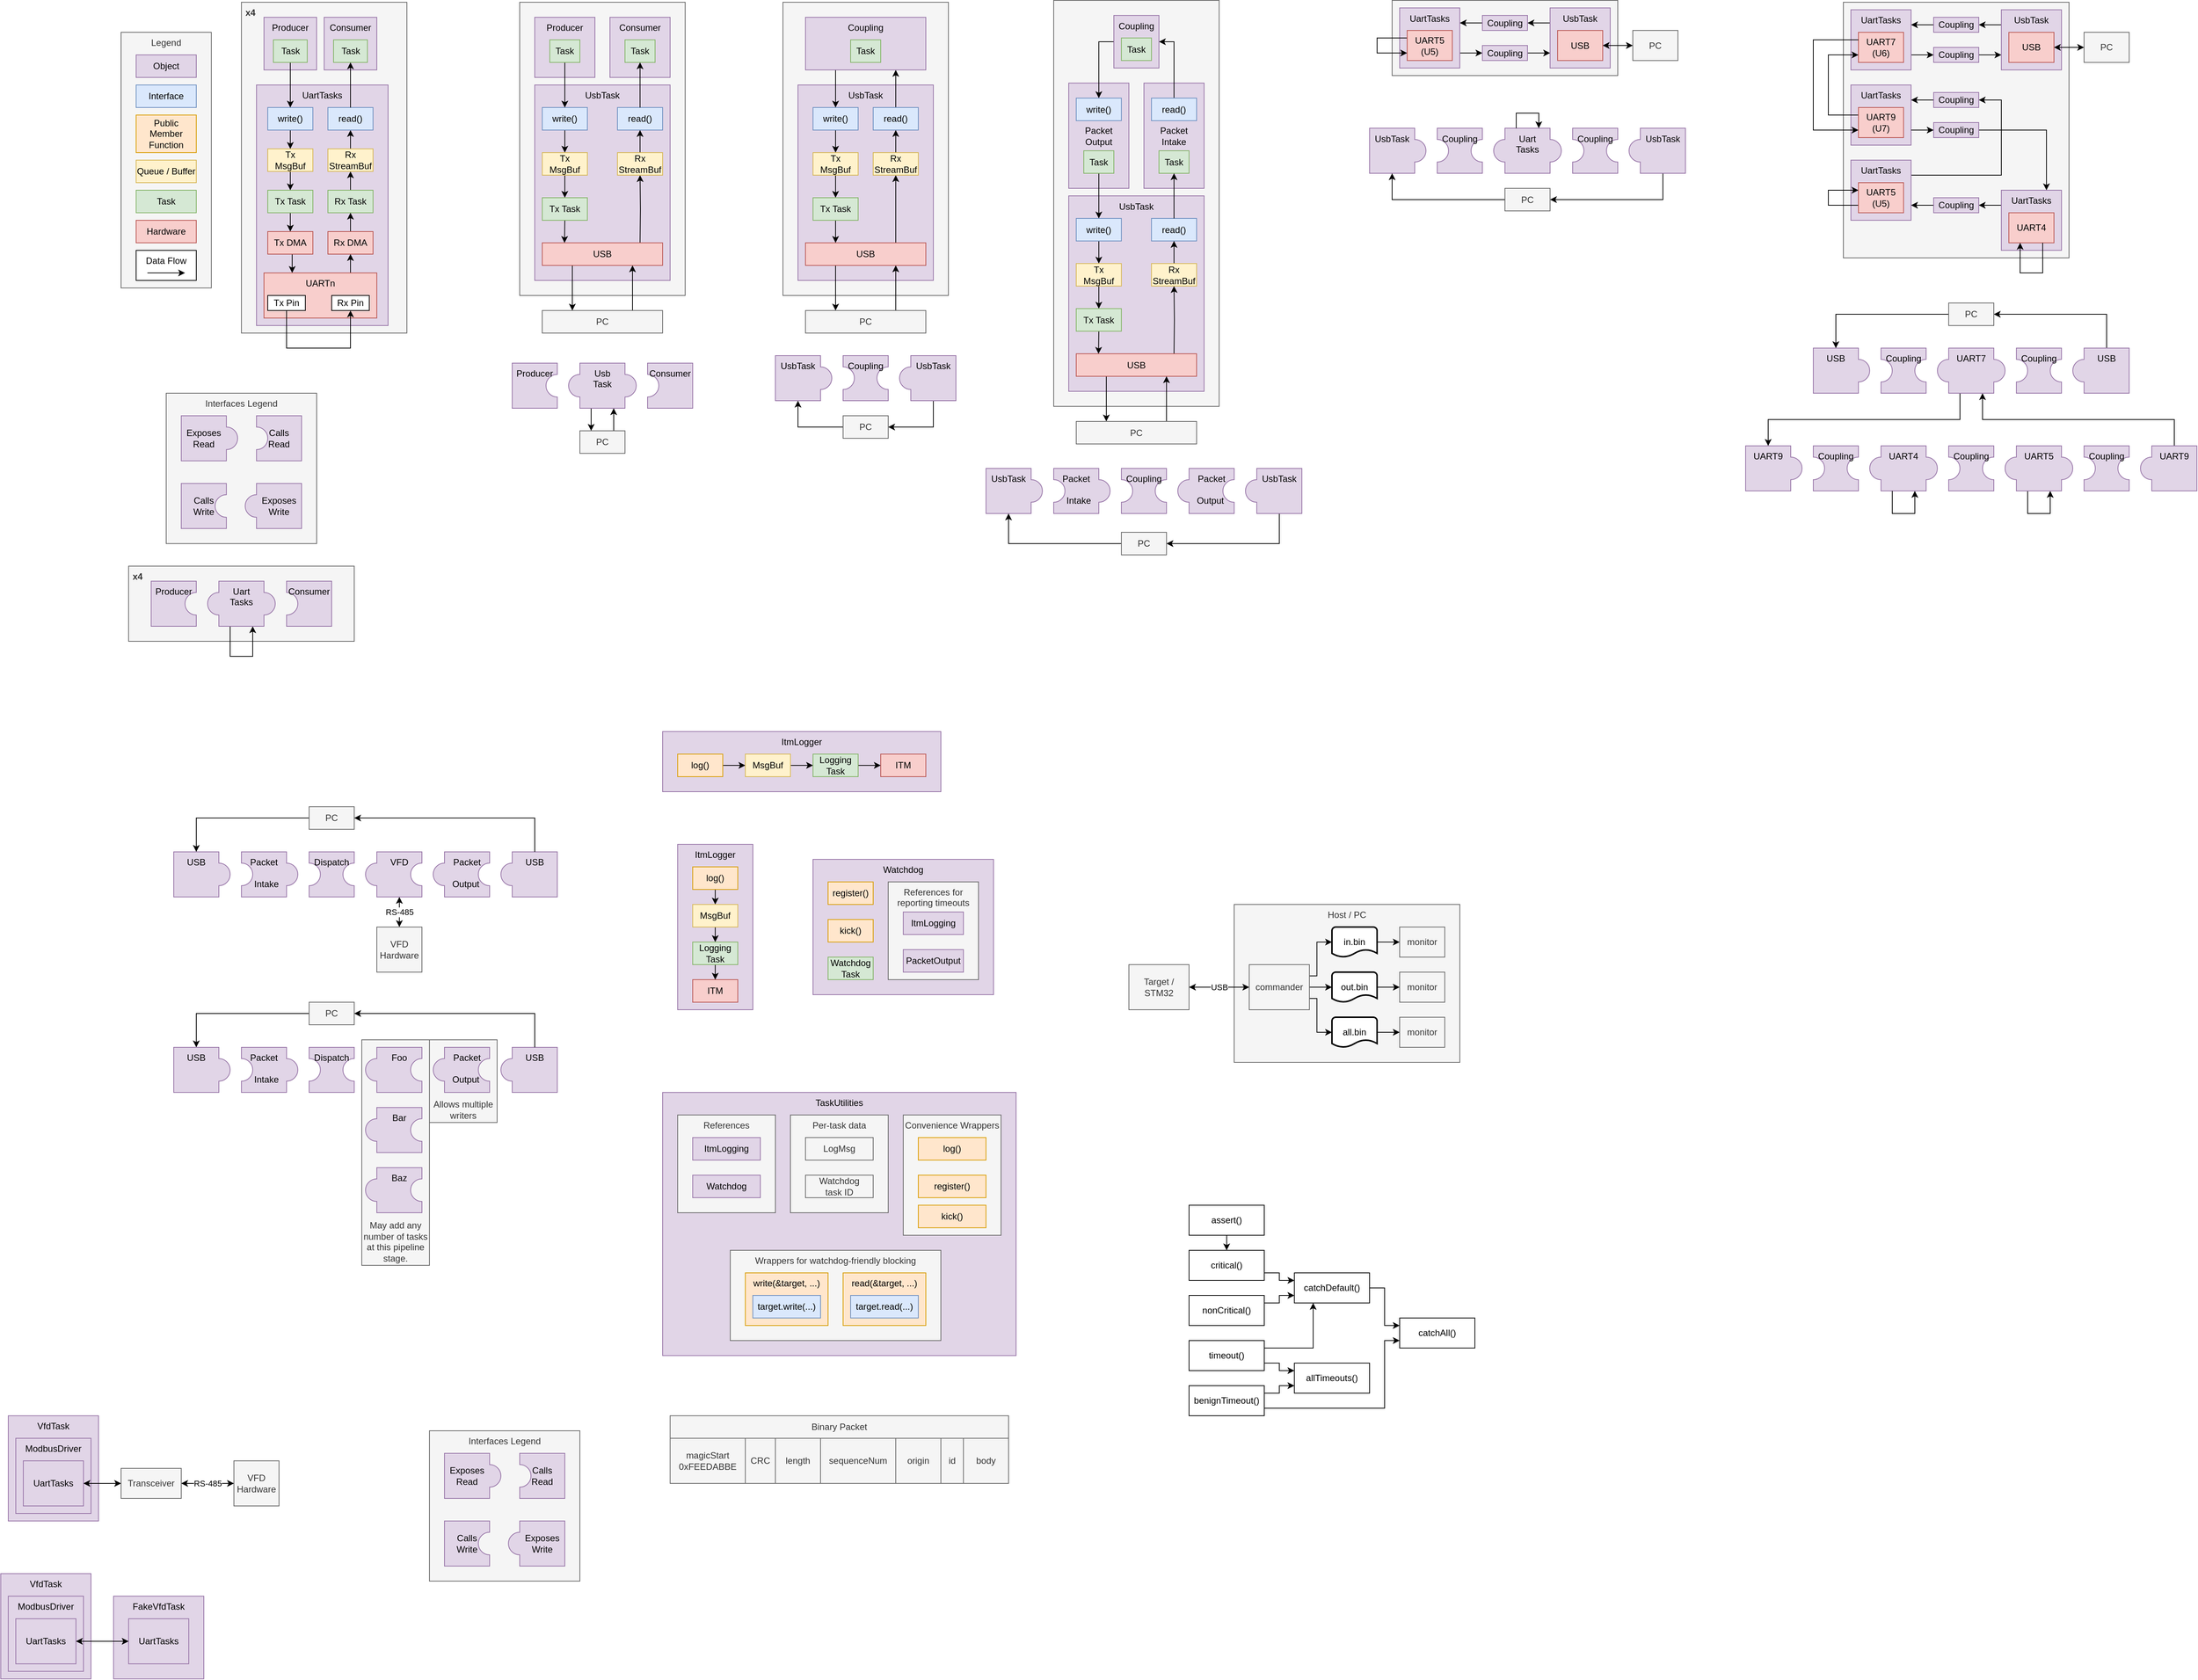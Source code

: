 <mxfile version="14.5.7" type="google"><diagram id="SA9LHiyXdqoPkGKIGiOd" name="Page-1"><mxGraphModel dx="5140" dy="2680" grid="1" gridSize="10" guides="1" tooltips="1" connect="1" arrows="1" fold="1" page="0" pageScale="1" pageWidth="850" pageHeight="1100" math="0" shadow="0"><root><mxCell id="0"/><mxCell id="1" parent="0"/><mxCell id="MBCOw2lxdUNQKN9b6r9u-201" value="&amp;nbsp;&lt;b&gt;x4&lt;/b&gt;" style="rounded=0;whiteSpace=wrap;html=1;verticalAlign=top;align=left;fillColor=#f5f5f5;strokeColor=#666666;fontColor=#333333;" vertex="1" parent="1"><mxGeometry x="150" y="790" width="300" height="100" as="geometry"/></mxCell><mxCell id="MBCOw2lxdUNQKN9b6r9u-187" value="&lt;div align=&quot;center&quot;&gt;Interfaces Legend&lt;/div&gt;" style="rounded=0;whiteSpace=wrap;html=1;align=center;fillColor=#f5f5f5;strokeColor=#666666;fontColor=#333333;verticalAlign=top;" vertex="1" parent="1"><mxGeometry x="550" y="1940" width="200" height="200" as="geometry"/></mxCell><mxCell id="MBCOw2lxdUNQKN9b6r9u-147" value="Host / PC" style="rounded=0;whiteSpace=wrap;html=1;align=center;fillColor=#f5f5f5;strokeColor=#666666;fontColor=#333333;verticalAlign=top;" vertex="1" parent="1"><mxGeometry x="1620" y="1240" width="300" height="210" as="geometry"/></mxCell><mxCell id="MBCOw2lxdUNQKN9b6r9u-123" value="TaskUtilities" style="rounded=0;whiteSpace=wrap;html=1;verticalAlign=top;fillColor=#e1d5e7;strokeColor=#9673a6;" vertex="1" parent="1"><mxGeometry x="860" y="1490" width="470" height="350" as="geometry"/></mxCell><mxCell id="MBCOw2lxdUNQKN9b6r9u-134" value="References" style="rounded=0;whiteSpace=wrap;html=1;fillColor=#f5f5f5;strokeColor=#666666;fontColor=#333333;verticalAlign=top;" vertex="1" parent="1"><mxGeometry x="880" y="1520" width="130" height="130" as="geometry"/></mxCell><mxCell id="MBCOw2lxdUNQKN9b6r9u-126" value="Wrappers for watchdog-friendly blocking" style="rounded=0;whiteSpace=wrap;html=1;fillColor=#f5f5f5;strokeColor=#666666;fontColor=#333333;verticalAlign=top;" vertex="1" parent="1"><mxGeometry x="950" y="1700" width="280" height="120" as="geometry"/></mxCell><mxCell id="MBCOw2lxdUNQKN9b6r9u-118" value="Allows multiple writers" style="rounded=0;whiteSpace=wrap;html=1;align=center;fillColor=#f5f5f5;strokeColor=#666666;fontColor=#333333;verticalAlign=bottom;" vertex="1" parent="1"><mxGeometry x="550" y="1420" width="90" height="110" as="geometry"/></mxCell><mxCell id="MBCOw2lxdUNQKN9b6r9u-46" value="May add any number of tasks at this pipeline stage." style="rounded=0;whiteSpace=wrap;html=1;align=center;fillColor=#f5f5f5;strokeColor=#666666;fontColor=#333333;verticalAlign=bottom;" vertex="1" parent="1"><mxGeometry x="460" y="1420" width="90" height="300" as="geometry"/></mxCell><mxCell id="sdSL3svhTqfNqVP2GUn4-171" value="" style="rounded=0;whiteSpace=wrap;html=1;fillColor=#f5f5f5;strokeColor=#666666;fontColor=#333333;" parent="1" vertex="1"><mxGeometry x="2430" y="40" width="300" height="340" as="geometry"/></mxCell><mxCell id="P2tq7TIwSMnZFwlCHK6u-19" value="&lt;div align=&quot;center&quot;&gt;Legend&lt;/div&gt;" style="rounded=0;whiteSpace=wrap;html=1;align=center;fillColor=#f5f5f5;strokeColor=#666666;fontColor=#333333;verticalAlign=top;" parent="1" vertex="1"><mxGeometry x="140" y="80" width="120" height="340" as="geometry"/></mxCell><mxCell id="P2tq7TIwSMnZFwlCHK6u-3" value="&amp;nbsp;&lt;b&gt;x4&lt;/b&gt;" style="rounded=0;whiteSpace=wrap;html=1;verticalAlign=top;align=left;fillColor=#f5f5f5;strokeColor=#666666;fontColor=#333333;" parent="1" vertex="1"><mxGeometry x="300" y="40" width="220" height="440" as="geometry"/></mxCell><mxCell id="u_Jr83_eu2GI5HpQEclq-1" value="UartTasks" style="rounded=0;whiteSpace=wrap;html=1;verticalAlign=top;fillColor=#e1d5e7;strokeColor=#9673a6;" parent="1" vertex="1"><mxGeometry x="320" y="150" width="175" height="320" as="geometry"/></mxCell><mxCell id="u_Jr83_eu2GI5HpQEclq-15" style="edgeStyle=orthogonalEdgeStyle;rounded=0;orthogonalLoop=1;jettySize=auto;html=1;exitX=0.5;exitY=1;exitDx=0;exitDy=0;" parent="1" source="u_Jr83_eu2GI5HpQEclq-2" target="u_Jr83_eu2GI5HpQEclq-4" edge="1"><mxGeometry relative="1" as="geometry"/></mxCell><mxCell id="u_Jr83_eu2GI5HpQEclq-2" value="Tx Task" style="rounded=0;whiteSpace=wrap;html=1;fillColor=#d5e8d4;strokeColor=#82b366;" parent="1" vertex="1"><mxGeometry x="335" y="290" width="60" height="30" as="geometry"/></mxCell><mxCell id="u_Jr83_eu2GI5HpQEclq-16" style="edgeStyle=orthogonalEdgeStyle;rounded=0;orthogonalLoop=1;jettySize=auto;html=1;exitX=0.5;exitY=1;exitDx=0;exitDy=0;entryX=0.25;entryY=0;entryDx=0;entryDy=0;" parent="1" source="u_Jr83_eu2GI5HpQEclq-4" target="u_Jr83_eu2GI5HpQEclq-9" edge="1"><mxGeometry relative="1" as="geometry"/></mxCell><mxCell id="u_Jr83_eu2GI5HpQEclq-4" value="Tx DMA" style="rounded=0;whiteSpace=wrap;html=1;fillColor=#f8cecc;strokeColor=#b85450;" parent="1" vertex="1"><mxGeometry x="335" y="345" width="60" height="30" as="geometry"/></mxCell><mxCell id="u_Jr83_eu2GI5HpQEclq-14" style="edgeStyle=orthogonalEdgeStyle;rounded=0;orthogonalLoop=1;jettySize=auto;html=1;exitX=0.5;exitY=1;exitDx=0;exitDy=0;entryX=0.5;entryY=0;entryDx=0;entryDy=0;" parent="1" source="u_Jr83_eu2GI5HpQEclq-5" target="u_Jr83_eu2GI5HpQEclq-2" edge="1"><mxGeometry relative="1" as="geometry"/></mxCell><mxCell id="u_Jr83_eu2GI5HpQEclq-5" value="&lt;div&gt;Tx&lt;/div&gt;&lt;div&gt;MsgBuf&lt;/div&gt;" style="rounded=0;whiteSpace=wrap;html=1;fillColor=#fff2cc;strokeColor=#d6b656;" parent="1" vertex="1"><mxGeometry x="335" y="235" width="60" height="30" as="geometry"/></mxCell><mxCell id="u_Jr83_eu2GI5HpQEclq-19" style="edgeStyle=orthogonalEdgeStyle;rounded=0;orthogonalLoop=1;jettySize=auto;html=1;exitX=0.5;exitY=0;exitDx=0;exitDy=0;" parent="1" source="u_Jr83_eu2GI5HpQEclq-6" target="u_Jr83_eu2GI5HpQEclq-8" edge="1"><mxGeometry relative="1" as="geometry"/></mxCell><mxCell id="u_Jr83_eu2GI5HpQEclq-6" value="Rx Task" style="rounded=0;whiteSpace=wrap;html=1;fillColor=#d5e8d4;strokeColor=#82b366;" parent="1" vertex="1"><mxGeometry x="415" y="290" width="60" height="30" as="geometry"/></mxCell><mxCell id="u_Jr83_eu2GI5HpQEclq-18" style="edgeStyle=orthogonalEdgeStyle;rounded=0;orthogonalLoop=1;jettySize=auto;html=1;exitX=0.5;exitY=0;exitDx=0;exitDy=0;" parent="1" source="u_Jr83_eu2GI5HpQEclq-7" target="u_Jr83_eu2GI5HpQEclq-6" edge="1"><mxGeometry relative="1" as="geometry"/></mxCell><mxCell id="u_Jr83_eu2GI5HpQEclq-7" value="Rx DMA" style="rounded=0;whiteSpace=wrap;html=1;fillColor=#f8cecc;strokeColor=#b85450;" parent="1" vertex="1"><mxGeometry x="415" y="345" width="60" height="30" as="geometry"/></mxCell><mxCell id="u_Jr83_eu2GI5HpQEclq-20" style="edgeStyle=orthogonalEdgeStyle;rounded=0;orthogonalLoop=1;jettySize=auto;html=1;exitX=0.5;exitY=0;exitDx=0;exitDy=0;entryX=0.5;entryY=1;entryDx=0;entryDy=0;" parent="1" source="u_Jr83_eu2GI5HpQEclq-8" target="u_Jr83_eu2GI5HpQEclq-12" edge="1"><mxGeometry relative="1" as="geometry"/></mxCell><mxCell id="u_Jr83_eu2GI5HpQEclq-8" value="&lt;div&gt;Rx StreamBuf&lt;/div&gt;" style="rounded=0;whiteSpace=wrap;html=1;fillColor=#fff2cc;strokeColor=#d6b656;" parent="1" vertex="1"><mxGeometry x="415" y="235" width="60" height="30" as="geometry"/></mxCell><mxCell id="u_Jr83_eu2GI5HpQEclq-17" style="edgeStyle=orthogonalEdgeStyle;rounded=0;orthogonalLoop=1;jettySize=auto;html=1;exitX=0.75;exitY=0;exitDx=0;exitDy=0;entryX=0.5;entryY=1;entryDx=0;entryDy=0;" parent="1" source="u_Jr83_eu2GI5HpQEclq-9" target="u_Jr83_eu2GI5HpQEclq-7" edge="1"><mxGeometry relative="1" as="geometry"/></mxCell><mxCell id="u_Jr83_eu2GI5HpQEclq-9" value="UARTn" style="rounded=0;whiteSpace=wrap;html=1;verticalAlign=top;fillColor=#f8cecc;strokeColor=#b85450;" parent="1" vertex="1"><mxGeometry x="330" y="400" width="150" height="60" as="geometry"/></mxCell><mxCell id="u_Jr83_eu2GI5HpQEclq-13" style="edgeStyle=orthogonalEdgeStyle;rounded=0;orthogonalLoop=1;jettySize=auto;html=1;exitX=0.5;exitY=1;exitDx=0;exitDy=0;" parent="1" source="u_Jr83_eu2GI5HpQEclq-11" target="u_Jr83_eu2GI5HpQEclq-5" edge="1"><mxGeometry relative="1" as="geometry"/></mxCell><mxCell id="u_Jr83_eu2GI5HpQEclq-11" value="write()" style="rounded=0;whiteSpace=wrap;html=1;fillColor=#dae8fc;strokeColor=#6c8ebf;" parent="1" vertex="1"><mxGeometry x="335" y="180" width="60" height="30" as="geometry"/></mxCell><mxCell id="u_Jr83_eu2GI5HpQEclq-12" value="read()" style="rounded=0;whiteSpace=wrap;html=1;fillColor=#dae8fc;strokeColor=#6c8ebf;" parent="1" vertex="1"><mxGeometry x="415" y="180" width="60" height="30" as="geometry"/></mxCell><mxCell id="u_Jr83_eu2GI5HpQEclq-21" value="Producer" style="whiteSpace=wrap;html=1;aspect=fixed;verticalAlign=top;fillColor=#e1d5e7;strokeColor=#9673a6;" parent="1" vertex="1"><mxGeometry x="330" y="60" width="70" height="70" as="geometry"/></mxCell><mxCell id="P2tq7TIwSMnZFwlCHK6u-1" style="edgeStyle=orthogonalEdgeStyle;rounded=0;orthogonalLoop=1;jettySize=auto;html=1;exitX=0.5;exitY=1;exitDx=0;exitDy=0;entryX=0.5;entryY=0;entryDx=0;entryDy=0;" parent="1" source="u_Jr83_eu2GI5HpQEclq-23" target="u_Jr83_eu2GI5HpQEclq-11" edge="1"><mxGeometry relative="1" as="geometry"/></mxCell><mxCell id="u_Jr83_eu2GI5HpQEclq-23" value="Task" style="rounded=0;whiteSpace=wrap;html=1;fillColor=#d5e8d4;strokeColor=#82b366;" parent="1" vertex="1"><mxGeometry x="342.5" y="90" width="45" height="30" as="geometry"/></mxCell><mxCell id="u_Jr83_eu2GI5HpQEclq-24" value="Consumer" style="whiteSpace=wrap;html=1;aspect=fixed;verticalAlign=top;fillColor=#e1d5e7;strokeColor=#9673a6;" parent="1" vertex="1"><mxGeometry x="410" y="60" width="70" height="70" as="geometry"/></mxCell><mxCell id="u_Jr83_eu2GI5HpQEclq-25" value="Task" style="rounded=0;whiteSpace=wrap;html=1;fillColor=#d5e8d4;strokeColor=#82b366;" parent="1" vertex="1"><mxGeometry x="422.5" y="90" width="45" height="30" as="geometry"/></mxCell><mxCell id="P2tq7TIwSMnZFwlCHK6u-6" style="edgeStyle=orthogonalEdgeStyle;rounded=0;orthogonalLoop=1;jettySize=auto;html=1;exitX=0.5;exitY=1;exitDx=0;exitDy=0;entryX=0.5;entryY=1;entryDx=0;entryDy=0;" parent="1" source="P2tq7TIwSMnZFwlCHK6u-4" target="P2tq7TIwSMnZFwlCHK6u-5" edge="1"><mxGeometry relative="1" as="geometry"><mxPoint x="480" y="580" as="targetPoint"/><Array as="points"><mxPoint x="360" y="500"/><mxPoint x="445" y="500"/></Array></mxGeometry></mxCell><mxCell id="P2tq7TIwSMnZFwlCHK6u-4" value="Tx Pin" style="rounded=0;whiteSpace=wrap;html=1;" parent="1" vertex="1"><mxGeometry x="335" y="430" width="50" height="20" as="geometry"/></mxCell><mxCell id="P2tq7TIwSMnZFwlCHK6u-5" value="Rx Pin" style="rounded=0;whiteSpace=wrap;html=1;" parent="1" vertex="1"><mxGeometry x="420" y="430" width="50" height="20" as="geometry"/></mxCell><mxCell id="P2tq7TIwSMnZFwlCHK6u-7" value="&lt;div align=&quot;center&quot;&gt;Object&lt;/div&gt;" style="rounded=0;whiteSpace=wrap;html=1;align=center;fillColor=#e1d5e7;strokeColor=#9673a6;" parent="1" vertex="1"><mxGeometry x="160" y="110" width="80" height="30" as="geometry"/></mxCell><mxCell id="P2tq7TIwSMnZFwlCHK6u-8" value="&lt;div&gt;Interface&lt;/div&gt;" style="rounded=0;whiteSpace=wrap;html=1;align=center;fillColor=#dae8fc;strokeColor=#6c8ebf;" parent="1" vertex="1"><mxGeometry x="160" y="150" width="80" height="30" as="geometry"/></mxCell><mxCell id="P2tq7TIwSMnZFwlCHK6u-9" value="Queue / Buffer" style="rounded=0;whiteSpace=wrap;html=1;align=center;fillColor=#fff2cc;strokeColor=#d6b656;" parent="1" vertex="1"><mxGeometry x="160" y="250" width="80" height="30" as="geometry"/></mxCell><mxCell id="P2tq7TIwSMnZFwlCHK6u-10" value="Task" style="rounded=0;whiteSpace=wrap;html=1;align=center;fillColor=#d5e8d4;strokeColor=#82b366;" parent="1" vertex="1"><mxGeometry x="160" y="290" width="80" height="30" as="geometry"/></mxCell><mxCell id="P2tq7TIwSMnZFwlCHK6u-15" style="edgeStyle=orthogonalEdgeStyle;rounded=0;orthogonalLoop=1;jettySize=auto;html=1;exitX=0.5;exitY=0;exitDx=0;exitDy=0;entryX=0.5;entryY=1;entryDx=0;entryDy=0;" parent="1" source="u_Jr83_eu2GI5HpQEclq-12" target="u_Jr83_eu2GI5HpQEclq-25" edge="1"><mxGeometry relative="1" as="geometry"/></mxCell><mxCell id="P2tq7TIwSMnZFwlCHK6u-16" value="Hardware" style="rounded=0;whiteSpace=wrap;html=1;align=center;fillColor=#f8cecc;strokeColor=#b85450;" parent="1" vertex="1"><mxGeometry x="160" y="330" width="80" height="30" as="geometry"/></mxCell><mxCell id="P2tq7TIwSMnZFwlCHK6u-17" value="Data Flow" style="rounded=0;whiteSpace=wrap;html=1;align=center;verticalAlign=top;" parent="1" vertex="1"><mxGeometry x="160" y="370" width="80" height="40" as="geometry"/></mxCell><mxCell id="P2tq7TIwSMnZFwlCHK6u-18" value="" style="endArrow=classic;html=1;" parent="1" edge="1"><mxGeometry width="50" height="50" relative="1" as="geometry"><mxPoint x="175" y="400" as="sourcePoint"/><mxPoint x="225" y="400" as="targetPoint"/></mxGeometry></mxCell><mxCell id="sdSL3svhTqfNqVP2GUn4-57" value="" style="rounded=0;whiteSpace=wrap;html=1;verticalAlign=top;align=left;fillColor=#f5f5f5;strokeColor=#666666;fontColor=#333333;" parent="1" vertex="1"><mxGeometry x="670" y="40" width="220" height="390" as="geometry"/></mxCell><mxCell id="sdSL3svhTqfNqVP2GUn4-58" value="UsbTask" style="rounded=0;whiteSpace=wrap;html=1;verticalAlign=top;fillColor=#e1d5e7;strokeColor=#9673a6;" parent="1" vertex="1"><mxGeometry x="690" y="150" width="180" height="260" as="geometry"/></mxCell><mxCell id="sdSL3svhTqfNqVP2GUn4-60" style="edgeStyle=orthogonalEdgeStyle;rounded=0;orthogonalLoop=1;jettySize=auto;html=1;exitX=0.5;exitY=1;exitDx=0;exitDy=0;entryX=0.5;entryY=0;entryDx=0;entryDy=0;" parent="1" edge="1"><mxGeometry relative="1" as="geometry"><mxPoint x="505" y="1500" as="targetPoint"/></mxGeometry></mxCell><mxCell id="sdSL3svhTqfNqVP2GUn4-87" style="edgeStyle=orthogonalEdgeStyle;rounded=0;orthogonalLoop=1;jettySize=auto;html=1;startArrow=none;startFill=0;" parent="1" target="sdSL3svhTqfNqVP2GUn4-79" edge="1"><mxGeometry relative="1" as="geometry"><mxPoint x="830" y="360" as="sourcePoint"/></mxGeometry></mxCell><mxCell id="sdSL3svhTqfNqVP2GUn4-90" style="edgeStyle=orthogonalEdgeStyle;rounded=0;orthogonalLoop=1;jettySize=auto;html=1;exitX=0.25;exitY=1;exitDx=0;exitDy=0;entryX=0.25;entryY=0;entryDx=0;entryDy=0;startArrow=none;startFill=0;" parent="1" source="sdSL3svhTqfNqVP2GUn4-66" target="sdSL3svhTqfNqVP2GUn4-77" edge="1"><mxGeometry relative="1" as="geometry"/></mxCell><mxCell id="sdSL3svhTqfNqVP2GUn4-66" value="USB" style="rounded=0;whiteSpace=wrap;html=1;verticalAlign=middle;fillColor=#f8cecc;strokeColor=#b85450;" parent="1" vertex="1"><mxGeometry x="700" y="360" width="160" height="30" as="geometry"/></mxCell><mxCell id="sdSL3svhTqfNqVP2GUn4-81" style="edgeStyle=orthogonalEdgeStyle;rounded=0;orthogonalLoop=1;jettySize=auto;html=1;exitX=0.5;exitY=1;exitDx=0;exitDy=0;startArrow=none;startFill=0;" parent="1" source="sdSL3svhTqfNqVP2GUn4-68" target="sdSL3svhTqfNqVP2GUn4-78" edge="1"><mxGeometry relative="1" as="geometry"/></mxCell><mxCell id="sdSL3svhTqfNqVP2GUn4-68" value="write()" style="rounded=0;whiteSpace=wrap;html=1;fillColor=#dae8fc;strokeColor=#6c8ebf;" parent="1" vertex="1"><mxGeometry x="700" y="180" width="60" height="30" as="geometry"/></mxCell><mxCell id="sdSL3svhTqfNqVP2GUn4-69" value="read()" style="rounded=0;whiteSpace=wrap;html=1;fillColor=#dae8fc;strokeColor=#6c8ebf;" parent="1" vertex="1"><mxGeometry x="800" y="180" width="60" height="30" as="geometry"/></mxCell><mxCell id="sdSL3svhTqfNqVP2GUn4-70" value="Producer" style="whiteSpace=wrap;html=1;aspect=fixed;verticalAlign=top;fillColor=#e1d5e7;strokeColor=#9673a6;" parent="1" vertex="1"><mxGeometry x="690" y="60" width="80" height="80" as="geometry"/></mxCell><mxCell id="sdSL3svhTqfNqVP2GUn4-71" style="edgeStyle=orthogonalEdgeStyle;rounded=0;orthogonalLoop=1;jettySize=auto;html=1;exitX=0.5;exitY=1;exitDx=0;exitDy=0;entryX=0.5;entryY=0;entryDx=0;entryDy=0;" parent="1" source="sdSL3svhTqfNqVP2GUn4-72" target="sdSL3svhTqfNqVP2GUn4-68" edge="1"><mxGeometry relative="1" as="geometry"/></mxCell><mxCell id="sdSL3svhTqfNqVP2GUn4-72" value="Task" style="rounded=0;whiteSpace=wrap;html=1;fillColor=#d5e8d4;strokeColor=#82b366;" parent="1" vertex="1"><mxGeometry x="710" y="90" width="40" height="30" as="geometry"/></mxCell><mxCell id="sdSL3svhTqfNqVP2GUn4-73" value="Consumer" style="whiteSpace=wrap;html=1;aspect=fixed;verticalAlign=top;fillColor=#e1d5e7;strokeColor=#9673a6;" parent="1" vertex="1"><mxGeometry x="790" y="60" width="80" height="80" as="geometry"/></mxCell><mxCell id="sdSL3svhTqfNqVP2GUn4-74" value="Task" style="rounded=0;whiteSpace=wrap;html=1;fillColor=#d5e8d4;strokeColor=#82b366;" parent="1" vertex="1"><mxGeometry x="810" y="90" width="40" height="30" as="geometry"/></mxCell><mxCell id="sdSL3svhTqfNqVP2GUn4-75" style="edgeStyle=orthogonalEdgeStyle;rounded=0;orthogonalLoop=1;jettySize=auto;html=1;exitX=0.5;exitY=0;exitDx=0;exitDy=0;entryX=0.5;entryY=1;entryDx=0;entryDy=0;" parent="1" source="sdSL3svhTqfNqVP2GUn4-69" target="sdSL3svhTqfNqVP2GUn4-74" edge="1"><mxGeometry relative="1" as="geometry"/></mxCell><mxCell id="sdSL3svhTqfNqVP2GUn4-91" style="edgeStyle=orthogonalEdgeStyle;rounded=0;orthogonalLoop=1;jettySize=auto;html=1;exitX=0.75;exitY=0;exitDx=0;exitDy=0;entryX=0.75;entryY=1;entryDx=0;entryDy=0;startArrow=none;startFill=0;" parent="1" source="sdSL3svhTqfNqVP2GUn4-77" target="sdSL3svhTqfNqVP2GUn4-66" edge="1"><mxGeometry relative="1" as="geometry"/></mxCell><mxCell id="sdSL3svhTqfNqVP2GUn4-77" value="PC" style="rounded=0;whiteSpace=wrap;html=1;fillColor=#f5f5f5;strokeColor=#666666;fontColor=#333333;" parent="1" vertex="1"><mxGeometry x="700" y="450" width="160" height="30" as="geometry"/></mxCell><mxCell id="sdSL3svhTqfNqVP2GUn4-85" style="edgeStyle=orthogonalEdgeStyle;rounded=0;orthogonalLoop=1;jettySize=auto;html=1;exitX=0.5;exitY=1;exitDx=0;exitDy=0;startArrow=none;startFill=0;" parent="1" source="sdSL3svhTqfNqVP2GUn4-78" target="sdSL3svhTqfNqVP2GUn4-84" edge="1"><mxGeometry relative="1" as="geometry"/></mxCell><mxCell id="sdSL3svhTqfNqVP2GUn4-78" value="&lt;div&gt;Tx&lt;/div&gt;&lt;div&gt;MsgBuf&lt;br&gt;&lt;/div&gt;" style="rounded=0;whiteSpace=wrap;html=1;fillColor=#fff2cc;strokeColor=#d6b656;" parent="1" vertex="1"><mxGeometry x="700" y="240" width="60" height="30" as="geometry"/></mxCell><mxCell id="sdSL3svhTqfNqVP2GUn4-83" style="edgeStyle=orthogonalEdgeStyle;rounded=0;orthogonalLoop=1;jettySize=auto;html=1;exitX=0.5;exitY=0;exitDx=0;exitDy=0;startArrow=none;startFill=0;" parent="1" source="sdSL3svhTqfNqVP2GUn4-79" target="sdSL3svhTqfNqVP2GUn4-69" edge="1"><mxGeometry relative="1" as="geometry"/></mxCell><mxCell id="sdSL3svhTqfNqVP2GUn4-79" value="&lt;div&gt;Rx&lt;/div&gt;&lt;div&gt;StreamBuf&lt;br&gt;&lt;/div&gt;" style="rounded=0;whiteSpace=wrap;html=1;fillColor=#fff2cc;strokeColor=#d6b656;" parent="1" vertex="1"><mxGeometry x="800" y="240" width="60" height="30" as="geometry"/></mxCell><mxCell id="sdSL3svhTqfNqVP2GUn4-86" style="edgeStyle=orthogonalEdgeStyle;rounded=0;orthogonalLoop=1;jettySize=auto;html=1;exitX=0.5;exitY=1;exitDx=0;exitDy=0;entryX=0.185;entryY=0;entryDx=0;entryDy=0;entryPerimeter=0;startArrow=none;startFill=0;" parent="1" source="sdSL3svhTqfNqVP2GUn4-84" target="sdSL3svhTqfNqVP2GUn4-66" edge="1"><mxGeometry relative="1" as="geometry"/></mxCell><mxCell id="sdSL3svhTqfNqVP2GUn4-84" value="Tx Task" style="rounded=0;whiteSpace=wrap;html=1;fillColor=#d5e8d4;strokeColor=#82b366;" parent="1" vertex="1"><mxGeometry x="700" y="300" width="60" height="30" as="geometry"/></mxCell><mxCell id="sdSL3svhTqfNqVP2GUn4-92" value="" style="rounded=0;whiteSpace=wrap;html=1;verticalAlign=top;align=left;fillColor=#f5f5f5;strokeColor=#666666;fontColor=#333333;" parent="1" vertex="1"><mxGeometry x="1020" y="40" width="220" height="390" as="geometry"/></mxCell><mxCell id="sdSL3svhTqfNqVP2GUn4-93" value="UsbTask" style="rounded=0;whiteSpace=wrap;html=1;verticalAlign=top;fillColor=#e1d5e7;strokeColor=#9673a6;" parent="1" vertex="1"><mxGeometry x="1040" y="150" width="180" height="260" as="geometry"/></mxCell><mxCell id="sdSL3svhTqfNqVP2GUn4-95" style="edgeStyle=orthogonalEdgeStyle;rounded=0;orthogonalLoop=1;jettySize=auto;html=1;exitX=0.25;exitY=1;exitDx=0;exitDy=0;entryX=0.25;entryY=0;entryDx=0;entryDy=0;startArrow=none;startFill=0;" parent="1" source="sdSL3svhTqfNqVP2GUn4-96" target="sdSL3svhTqfNqVP2GUn4-107" edge="1"><mxGeometry relative="1" as="geometry"/></mxCell><mxCell id="sdSL3svhTqfNqVP2GUn4-116" style="edgeStyle=orthogonalEdgeStyle;rounded=0;orthogonalLoop=1;jettySize=auto;html=1;exitX=0.75;exitY=0;exitDx=0;exitDy=0;entryX=0.5;entryY=1;entryDx=0;entryDy=0;startArrow=none;startFill=0;" parent="1" source="sdSL3svhTqfNqVP2GUn4-96" target="sdSL3svhTqfNqVP2GUn4-111" edge="1"><mxGeometry relative="1" as="geometry"/></mxCell><mxCell id="sdSL3svhTqfNqVP2GUn4-96" value="USB" style="rounded=0;whiteSpace=wrap;html=1;verticalAlign=middle;fillColor=#f8cecc;strokeColor=#b85450;" parent="1" vertex="1"><mxGeometry x="1050" y="360" width="160" height="30" as="geometry"/></mxCell><mxCell id="sdSL3svhTqfNqVP2GUn4-97" style="edgeStyle=orthogonalEdgeStyle;rounded=0;orthogonalLoop=1;jettySize=auto;html=1;exitX=0.5;exitY=1;exitDx=0;exitDy=0;startArrow=none;startFill=0;" parent="1" source="sdSL3svhTqfNqVP2GUn4-98" target="sdSL3svhTqfNqVP2GUn4-109" edge="1"><mxGeometry relative="1" as="geometry"/></mxCell><mxCell id="sdSL3svhTqfNqVP2GUn4-98" value="write()" style="rounded=0;whiteSpace=wrap;html=1;fillColor=#dae8fc;strokeColor=#6c8ebf;" parent="1" vertex="1"><mxGeometry x="1060" y="180" width="60" height="30" as="geometry"/></mxCell><mxCell id="sdSL3svhTqfNqVP2GUn4-118" style="edgeStyle=orthogonalEdgeStyle;rounded=0;orthogonalLoop=1;jettySize=auto;html=1;exitX=0.5;exitY=0;exitDx=0;exitDy=0;entryX=0.75;entryY=1;entryDx=0;entryDy=0;startArrow=none;startFill=0;" parent="1" source="sdSL3svhTqfNqVP2GUn4-99" target="sdSL3svhTqfNqVP2GUn4-100" edge="1"><mxGeometry relative="1" as="geometry"/></mxCell><mxCell id="sdSL3svhTqfNqVP2GUn4-99" value="read()" style="rounded=0;whiteSpace=wrap;html=1;fillColor=#dae8fc;strokeColor=#6c8ebf;" parent="1" vertex="1"><mxGeometry x="1140" y="180" width="60" height="30" as="geometry"/></mxCell><mxCell id="sdSL3svhTqfNqVP2GUn4-117" style="edgeStyle=orthogonalEdgeStyle;rounded=0;orthogonalLoop=1;jettySize=auto;html=1;exitX=0.25;exitY=1;exitDx=0;exitDy=0;entryX=0.5;entryY=0;entryDx=0;entryDy=0;startArrow=none;startFill=0;" parent="1" source="sdSL3svhTqfNqVP2GUn4-100" target="sdSL3svhTqfNqVP2GUn4-98" edge="1"><mxGeometry relative="1" as="geometry"/></mxCell><mxCell id="sdSL3svhTqfNqVP2GUn4-100" value="Coupling" style="whiteSpace=wrap;html=1;verticalAlign=top;fillColor=#e1d5e7;strokeColor=#9673a6;" parent="1" vertex="1"><mxGeometry x="1050" y="60" width="160" height="70" as="geometry"/></mxCell><mxCell id="sdSL3svhTqfNqVP2GUn4-102" value="Task" style="rounded=0;whiteSpace=wrap;html=1;fillColor=#d5e8d4;strokeColor=#82b366;" parent="1" vertex="1"><mxGeometry x="1110" y="90" width="40" height="30" as="geometry"/></mxCell><mxCell id="sdSL3svhTqfNqVP2GUn4-106" style="edgeStyle=orthogonalEdgeStyle;rounded=0;orthogonalLoop=1;jettySize=auto;html=1;exitX=0.75;exitY=0;exitDx=0;exitDy=0;entryX=0.75;entryY=1;entryDx=0;entryDy=0;startArrow=none;startFill=0;" parent="1" source="sdSL3svhTqfNqVP2GUn4-107" target="sdSL3svhTqfNqVP2GUn4-96" edge="1"><mxGeometry relative="1" as="geometry"/></mxCell><mxCell id="sdSL3svhTqfNqVP2GUn4-107" value="PC" style="rounded=0;whiteSpace=wrap;html=1;fillColor=#f5f5f5;strokeColor=#666666;fontColor=#333333;" parent="1" vertex="1"><mxGeometry x="1050" y="450" width="160" height="30" as="geometry"/></mxCell><mxCell id="sdSL3svhTqfNqVP2GUn4-108" style="edgeStyle=orthogonalEdgeStyle;rounded=0;orthogonalLoop=1;jettySize=auto;html=1;exitX=0.5;exitY=1;exitDx=0;exitDy=0;startArrow=none;startFill=0;" parent="1" source="sdSL3svhTqfNqVP2GUn4-109" target="sdSL3svhTqfNqVP2GUn4-113" edge="1"><mxGeometry relative="1" as="geometry"/></mxCell><mxCell id="sdSL3svhTqfNqVP2GUn4-109" value="&lt;div&gt;Tx&lt;/div&gt;&lt;div&gt;MsgBuf&lt;br&gt;&lt;/div&gt;" style="rounded=0;whiteSpace=wrap;html=1;fillColor=#fff2cc;strokeColor=#d6b656;" parent="1" vertex="1"><mxGeometry x="1060" y="240" width="60" height="30" as="geometry"/></mxCell><mxCell id="sdSL3svhTqfNqVP2GUn4-110" style="edgeStyle=orthogonalEdgeStyle;rounded=0;orthogonalLoop=1;jettySize=auto;html=1;exitX=0.5;exitY=0;exitDx=0;exitDy=0;startArrow=none;startFill=0;" parent="1" source="sdSL3svhTqfNqVP2GUn4-111" target="sdSL3svhTqfNqVP2GUn4-99" edge="1"><mxGeometry relative="1" as="geometry"/></mxCell><mxCell id="sdSL3svhTqfNqVP2GUn4-111" value="&lt;div&gt;Rx&lt;/div&gt;&lt;div&gt;StreamBuf&lt;br&gt;&lt;/div&gt;" style="rounded=0;whiteSpace=wrap;html=1;fillColor=#fff2cc;strokeColor=#d6b656;" parent="1" vertex="1"><mxGeometry x="1140" y="240" width="60" height="30" as="geometry"/></mxCell><mxCell id="sdSL3svhTqfNqVP2GUn4-115" style="edgeStyle=orthogonalEdgeStyle;rounded=0;orthogonalLoop=1;jettySize=auto;html=1;exitX=0.5;exitY=1;exitDx=0;exitDy=0;entryX=0.25;entryY=0;entryDx=0;entryDy=0;startArrow=none;startFill=0;" parent="1" source="sdSL3svhTqfNqVP2GUn4-113" target="sdSL3svhTqfNqVP2GUn4-96" edge="1"><mxGeometry relative="1" as="geometry"/></mxCell><mxCell id="sdSL3svhTqfNqVP2GUn4-113" value="Tx Task" style="rounded=0;whiteSpace=wrap;html=1;fillColor=#d5e8d4;strokeColor=#82b366;" parent="1" vertex="1"><mxGeometry x="1060" y="300" width="60" height="30" as="geometry"/></mxCell><mxCell id="sdSL3svhTqfNqVP2GUn4-119" value="" style="rounded=0;whiteSpace=wrap;html=1;fillColor=#f5f5f5;strokeColor=#666666;fontColor=#333333;" parent="1" vertex="1"><mxGeometry x="1830" y="37.5" width="300" height="100" as="geometry"/></mxCell><mxCell id="sdSL3svhTqfNqVP2GUn4-128" style="edgeStyle=orthogonalEdgeStyle;rounded=0;orthogonalLoop=1;jettySize=auto;html=1;exitX=1;exitY=0.75;exitDx=0;exitDy=0;entryX=0;entryY=0.5;entryDx=0;entryDy=0;startArrow=none;startFill=0;" parent="1" source="sdSL3svhTqfNqVP2GUn4-120" target="sdSL3svhTqfNqVP2GUn4-127" edge="1"><mxGeometry relative="1" as="geometry"/></mxCell><mxCell id="sdSL3svhTqfNqVP2GUn4-120" value="UartTasks" style="rounded=0;whiteSpace=wrap;html=1;fillColor=#e1d5e7;strokeColor=#9673a6;verticalAlign=top;" parent="1" vertex="1"><mxGeometry x="1840" y="47.5" width="80" height="80" as="geometry"/></mxCell><mxCell id="sdSL3svhTqfNqVP2GUn4-133" style="edgeStyle=orthogonalEdgeStyle;rounded=0;orthogonalLoop=1;jettySize=auto;html=1;exitX=0;exitY=0.25;exitDx=0;exitDy=0;startArrow=none;startFill=0;entryX=0;entryY=0.75;entryDx=0;entryDy=0;" parent="1" source="sdSL3svhTqfNqVP2GUn4-121" target="sdSL3svhTqfNqVP2GUn4-121" edge="1"><mxGeometry relative="1" as="geometry"><mxPoint x="1790" y="117.5" as="targetPoint"/><Array as="points"><mxPoint x="1810" y="87.5"/><mxPoint x="1810" y="107.5"/></Array></mxGeometry></mxCell><mxCell id="sdSL3svhTqfNqVP2GUn4-121" value="&lt;div&gt;UART5&lt;/div&gt;&lt;div&gt;(U5)&lt;/div&gt;" style="rounded=0;whiteSpace=wrap;html=1;fillColor=#f8cecc;strokeColor=#b85450;" parent="1" vertex="1"><mxGeometry x="1850" y="77.5" width="60" height="40" as="geometry"/></mxCell><mxCell id="sdSL3svhTqfNqVP2GUn4-125" style="edgeStyle=orthogonalEdgeStyle;rounded=0;orthogonalLoop=1;jettySize=auto;html=1;exitX=0;exitY=0.25;exitDx=0;exitDy=0;entryX=1;entryY=0.5;entryDx=0;entryDy=0;startArrow=none;startFill=0;" parent="1" source="sdSL3svhTqfNqVP2GUn4-122" target="sdSL3svhTqfNqVP2GUn4-124" edge="1"><mxGeometry relative="1" as="geometry"/></mxCell><mxCell id="sdSL3svhTqfNqVP2GUn4-122" value="&lt;div&gt;UsbTask&lt;/div&gt;" style="rounded=0;whiteSpace=wrap;html=1;fillColor=#e1d5e7;strokeColor=#9673a6;verticalAlign=top;" parent="1" vertex="1"><mxGeometry x="2040" y="47.5" width="80" height="80" as="geometry"/></mxCell><mxCell id="sdSL3svhTqfNqVP2GUn4-136" style="edgeStyle=orthogonalEdgeStyle;rounded=0;orthogonalLoop=1;jettySize=auto;html=1;exitX=1;exitY=0.5;exitDx=0;exitDy=0;entryX=0;entryY=0.5;entryDx=0;entryDy=0;startArrow=classic;startFill=1;" parent="1" source="sdSL3svhTqfNqVP2GUn4-123" target="sdSL3svhTqfNqVP2GUn4-130" edge="1"><mxGeometry relative="1" as="geometry"/></mxCell><mxCell id="sdSL3svhTqfNqVP2GUn4-123" value="USB" style="rounded=0;whiteSpace=wrap;html=1;fillColor=#f8cecc;strokeColor=#b85450;" parent="1" vertex="1"><mxGeometry x="2050" y="77.5" width="60" height="40" as="geometry"/></mxCell><mxCell id="sdSL3svhTqfNqVP2GUn4-126" style="edgeStyle=orthogonalEdgeStyle;rounded=0;orthogonalLoop=1;jettySize=auto;html=1;exitX=0;exitY=0.5;exitDx=0;exitDy=0;entryX=1;entryY=0.25;entryDx=0;entryDy=0;startArrow=none;startFill=0;" parent="1" source="sdSL3svhTqfNqVP2GUn4-124" target="sdSL3svhTqfNqVP2GUn4-120" edge="1"><mxGeometry relative="1" as="geometry"/></mxCell><mxCell id="sdSL3svhTqfNqVP2GUn4-124" value="Coupling" style="rounded=0;whiteSpace=wrap;html=1;fillColor=#e1d5e7;strokeColor=#9673a6;verticalAlign=middle;" parent="1" vertex="1"><mxGeometry x="1950" y="57.5" width="60" height="20" as="geometry"/></mxCell><mxCell id="sdSL3svhTqfNqVP2GUn4-129" style="edgeStyle=orthogonalEdgeStyle;rounded=0;orthogonalLoop=1;jettySize=auto;html=1;exitX=1;exitY=0.5;exitDx=0;exitDy=0;entryX=0;entryY=0.75;entryDx=0;entryDy=0;startArrow=none;startFill=0;" parent="1" source="sdSL3svhTqfNqVP2GUn4-127" target="sdSL3svhTqfNqVP2GUn4-122" edge="1"><mxGeometry relative="1" as="geometry"/></mxCell><mxCell id="sdSL3svhTqfNqVP2GUn4-127" value="Coupling" style="rounded=0;whiteSpace=wrap;html=1;fillColor=#e1d5e7;strokeColor=#9673a6;verticalAlign=middle;" parent="1" vertex="1"><mxGeometry x="1950" y="97.5" width="60" height="20" as="geometry"/></mxCell><mxCell id="sdSL3svhTqfNqVP2GUn4-130" value="PC" style="rounded=0;whiteSpace=wrap;html=1;fillColor=#f5f5f5;strokeColor=#666666;fontColor=#333333;" parent="1" vertex="1"><mxGeometry x="2150" y="77.5" width="60" height="40" as="geometry"/></mxCell><mxCell id="sdSL3svhTqfNqVP2GUn4-138" style="edgeStyle=orthogonalEdgeStyle;rounded=0;orthogonalLoop=1;jettySize=auto;html=1;exitX=1;exitY=0.75;exitDx=0;exitDy=0;entryX=0;entryY=0.5;entryDx=0;entryDy=0;startArrow=none;startFill=0;" parent="1" source="sdSL3svhTqfNqVP2GUn4-139" target="sdSL3svhTqfNqVP2GUn4-149" edge="1"><mxGeometry relative="1" as="geometry"/></mxCell><mxCell id="sdSL3svhTqfNqVP2GUn4-139" value="UartTasks" style="rounded=0;whiteSpace=wrap;html=1;fillColor=#e1d5e7;strokeColor=#9673a6;verticalAlign=top;" parent="1" vertex="1"><mxGeometry x="2440" y="50" width="80" height="80" as="geometry"/></mxCell><mxCell id="sdSL3svhTqfNqVP2GUn4-141" value="&lt;div&gt;UART7&lt;/div&gt;&lt;div&gt;(U6)&lt;/div&gt;" style="rounded=0;whiteSpace=wrap;html=1;fillColor=#f8cecc;strokeColor=#b85450;" parent="1" vertex="1"><mxGeometry x="2450" y="80" width="60" height="40" as="geometry"/></mxCell><mxCell id="sdSL3svhTqfNqVP2GUn4-142" style="edgeStyle=orthogonalEdgeStyle;rounded=0;orthogonalLoop=1;jettySize=auto;html=1;exitX=0;exitY=0.25;exitDx=0;exitDy=0;entryX=1;entryY=0.5;entryDx=0;entryDy=0;startArrow=none;startFill=0;" parent="1" source="sdSL3svhTqfNqVP2GUn4-143" target="sdSL3svhTqfNqVP2GUn4-147" edge="1"><mxGeometry relative="1" as="geometry"/></mxCell><mxCell id="sdSL3svhTqfNqVP2GUn4-143" value="&lt;div&gt;UsbTask&lt;/div&gt;" style="rounded=0;whiteSpace=wrap;html=1;fillColor=#e1d5e7;strokeColor=#9673a6;verticalAlign=top;" parent="1" vertex="1"><mxGeometry x="2640" y="50" width="80" height="80" as="geometry"/></mxCell><mxCell id="sdSL3svhTqfNqVP2GUn4-144" style="edgeStyle=orthogonalEdgeStyle;rounded=0;orthogonalLoop=1;jettySize=auto;html=1;exitX=1;exitY=0.5;exitDx=0;exitDy=0;entryX=0;entryY=0.5;entryDx=0;entryDy=0;startArrow=classic;startFill=1;" parent="1" source="sdSL3svhTqfNqVP2GUn4-145" target="sdSL3svhTqfNqVP2GUn4-150" edge="1"><mxGeometry relative="1" as="geometry"/></mxCell><mxCell id="sdSL3svhTqfNqVP2GUn4-145" value="USB" style="rounded=0;whiteSpace=wrap;html=1;fillColor=#f8cecc;strokeColor=#b85450;" parent="1" vertex="1"><mxGeometry x="2650" y="80" width="60" height="40" as="geometry"/></mxCell><mxCell id="sdSL3svhTqfNqVP2GUn4-146" style="edgeStyle=orthogonalEdgeStyle;rounded=0;orthogonalLoop=1;jettySize=auto;html=1;exitX=0;exitY=0.5;exitDx=0;exitDy=0;entryX=1;entryY=0.25;entryDx=0;entryDy=0;startArrow=none;startFill=0;" parent="1" source="sdSL3svhTqfNqVP2GUn4-147" target="sdSL3svhTqfNqVP2GUn4-139" edge="1"><mxGeometry relative="1" as="geometry"/></mxCell><mxCell id="sdSL3svhTqfNqVP2GUn4-147" value="Coupling" style="rounded=0;whiteSpace=wrap;html=1;fillColor=#e1d5e7;strokeColor=#9673a6;verticalAlign=middle;" parent="1" vertex="1"><mxGeometry x="2550" y="60" width="60" height="20" as="geometry"/></mxCell><mxCell id="sdSL3svhTqfNqVP2GUn4-148" style="edgeStyle=orthogonalEdgeStyle;rounded=0;orthogonalLoop=1;jettySize=auto;html=1;exitX=1;exitY=0.5;exitDx=0;exitDy=0;entryX=0;entryY=0.75;entryDx=0;entryDy=0;startArrow=none;startFill=0;" parent="1" source="sdSL3svhTqfNqVP2GUn4-149" target="sdSL3svhTqfNqVP2GUn4-143" edge="1"><mxGeometry relative="1" as="geometry"/></mxCell><mxCell id="sdSL3svhTqfNqVP2GUn4-149" value="Coupling" style="rounded=0;whiteSpace=wrap;html=1;fillColor=#e1d5e7;strokeColor=#9673a6;verticalAlign=middle;" parent="1" vertex="1"><mxGeometry x="2550" y="100" width="60" height="20" as="geometry"/></mxCell><mxCell id="sdSL3svhTqfNqVP2GUn4-150" value="PC" style="rounded=0;whiteSpace=wrap;html=1;fillColor=#f5f5f5;strokeColor=#666666;fontColor=#333333;" parent="1" vertex="1"><mxGeometry x="2750" y="80" width="60" height="40" as="geometry"/></mxCell><mxCell id="sdSL3svhTqfNqVP2GUn4-166" style="edgeStyle=orthogonalEdgeStyle;rounded=0;orthogonalLoop=1;jettySize=auto;html=1;exitX=1;exitY=0.25;exitDx=0;exitDy=0;entryX=1;entryY=0.5;entryDx=0;entryDy=0;startArrow=none;startFill=0;" parent="1" source="sdSL3svhTqfNqVP2GUn4-151" target="sdSL3svhTqfNqVP2GUn4-161" edge="1"><mxGeometry relative="1" as="geometry"><Array as="points"><mxPoint x="2640" y="270"/><mxPoint x="2640" y="170"/></Array></mxGeometry></mxCell><mxCell id="sdSL3svhTqfNqVP2GUn4-151" value="UartTasks" style="rounded=0;whiteSpace=wrap;html=1;fillColor=#e1d5e7;strokeColor=#9673a6;verticalAlign=top;" parent="1" vertex="1"><mxGeometry x="2440" y="250" width="80" height="80" as="geometry"/></mxCell><mxCell id="sdSL3svhTqfNqVP2GUn4-169" style="edgeStyle=orthogonalEdgeStyle;rounded=0;orthogonalLoop=1;jettySize=auto;html=1;exitX=0;exitY=0.75;exitDx=0;exitDy=0;startArrow=none;startFill=0;entryX=0;entryY=0.25;entryDx=0;entryDy=0;" parent="1" source="sdSL3svhTqfNqVP2GUn4-153" target="sdSL3svhTqfNqVP2GUn4-153" edge="1"><mxGeometry relative="1" as="geometry"><mxPoint x="2390" y="309.765" as="targetPoint"/><Array as="points"><mxPoint x="2410" y="310"/><mxPoint x="2410" y="290"/></Array></mxGeometry></mxCell><mxCell id="sdSL3svhTqfNqVP2GUn4-153" value="&lt;div&gt;UART5&lt;/div&gt;&lt;div&gt;(U5)&lt;/div&gt;" style="rounded=0;whiteSpace=wrap;html=1;fillColor=#f8cecc;strokeColor=#b85450;" parent="1" vertex="1"><mxGeometry x="2450" y="280" width="60" height="40" as="geometry"/></mxCell><mxCell id="sdSL3svhTqfNqVP2GUn4-167" style="edgeStyle=orthogonalEdgeStyle;rounded=0;orthogonalLoop=1;jettySize=auto;html=1;exitX=0;exitY=0.25;exitDx=0;exitDy=0;entryX=1;entryY=0.5;entryDx=0;entryDy=0;startArrow=none;startFill=0;" parent="1" source="sdSL3svhTqfNqVP2GUn4-154" target="sdSL3svhTqfNqVP2GUn4-163" edge="1"><mxGeometry relative="1" as="geometry"/></mxCell><mxCell id="sdSL3svhTqfNqVP2GUn4-154" value="UartTasks" style="rounded=0;whiteSpace=wrap;html=1;fillColor=#e1d5e7;strokeColor=#9673a6;verticalAlign=top;" parent="1" vertex="1"><mxGeometry x="2640" y="290" width="80" height="80" as="geometry"/></mxCell><mxCell id="sdSL3svhTqfNqVP2GUn4-156" value="&lt;div&gt;UART4&lt;/div&gt;" style="rounded=0;whiteSpace=wrap;html=1;fillColor=#f8cecc;strokeColor=#b85450;" parent="1" vertex="1"><mxGeometry x="2650" y="320" width="60" height="40" as="geometry"/></mxCell><mxCell id="sdSL3svhTqfNqVP2GUn4-157" value="UartTasks" style="rounded=0;whiteSpace=wrap;html=1;fillColor=#e1d5e7;strokeColor=#9673a6;verticalAlign=top;" parent="1" vertex="1"><mxGeometry x="2440" y="150" width="80" height="80" as="geometry"/></mxCell><mxCell id="sdSL3svhTqfNqVP2GUn4-158" style="edgeStyle=orthogonalEdgeStyle;rounded=0;orthogonalLoop=1;jettySize=auto;html=1;exitX=0;exitY=0.25;exitDx=0;exitDy=0;startArrow=none;startFill=0;entryX=0;entryY=0.75;entryDx=0;entryDy=0;" parent="1" source="sdSL3svhTqfNqVP2GUn4-159" target="sdSL3svhTqfNqVP2GUn4-141" edge="1"><mxGeometry relative="1" as="geometry"><mxPoint x="2410" y="150" as="targetPoint"/><Array as="points"><mxPoint x="2410" y="190"/><mxPoint x="2410" y="110"/></Array></mxGeometry></mxCell><mxCell id="sdSL3svhTqfNqVP2GUn4-159" value="&lt;div&gt;UART9&lt;/div&gt;&lt;div&gt;(U7)&lt;/div&gt;" style="rounded=0;whiteSpace=wrap;html=1;fillColor=#f8cecc;strokeColor=#b85450;" parent="1" vertex="1"><mxGeometry x="2450" y="180" width="60" height="40" as="geometry"/></mxCell><mxCell id="sdSL3svhTqfNqVP2GUn4-140" style="edgeStyle=orthogonalEdgeStyle;rounded=0;orthogonalLoop=1;jettySize=auto;html=1;exitX=0;exitY=0.25;exitDx=0;exitDy=0;startArrow=none;startFill=0;entryX=0;entryY=0.75;entryDx=0;entryDy=0;" parent="1" source="sdSL3svhTqfNqVP2GUn4-141" target="sdSL3svhTqfNqVP2GUn4-159" edge="1"><mxGeometry relative="1" as="geometry"><mxPoint x="2380" y="190" as="targetPoint"/><Array as="points"><mxPoint x="2390" y="90"/><mxPoint x="2390" y="210"/></Array></mxGeometry></mxCell><mxCell id="sdSL3svhTqfNqVP2GUn4-160" style="edgeStyle=orthogonalEdgeStyle;rounded=0;orthogonalLoop=1;jettySize=auto;html=1;exitX=0;exitY=0.5;exitDx=0;exitDy=0;entryX=1;entryY=0.25;entryDx=0;entryDy=0;startArrow=none;startFill=0;" parent="1" source="sdSL3svhTqfNqVP2GUn4-161" edge="1"><mxGeometry relative="1" as="geometry"><mxPoint x="2520" y="170" as="targetPoint"/></mxGeometry></mxCell><mxCell id="sdSL3svhTqfNqVP2GUn4-161" value="Coupling" style="rounded=0;whiteSpace=wrap;html=1;fillColor=#e1d5e7;strokeColor=#9673a6;verticalAlign=middle;" parent="1" vertex="1"><mxGeometry x="2550" y="160" width="60" height="20" as="geometry"/></mxCell><mxCell id="sdSL3svhTqfNqVP2GUn4-162" style="edgeStyle=orthogonalEdgeStyle;rounded=0;orthogonalLoop=1;jettySize=auto;html=1;exitX=0;exitY=0.5;exitDx=0;exitDy=0;entryX=1;entryY=0.25;entryDx=0;entryDy=0;startArrow=none;startFill=0;" parent="1" source="sdSL3svhTqfNqVP2GUn4-163" edge="1"><mxGeometry relative="1" as="geometry"><mxPoint x="2520" y="310" as="targetPoint"/></mxGeometry></mxCell><mxCell id="sdSL3svhTqfNqVP2GUn4-163" value="Coupling" style="rounded=0;whiteSpace=wrap;html=1;fillColor=#e1d5e7;strokeColor=#9673a6;verticalAlign=middle;" parent="1" vertex="1"><mxGeometry x="2550" y="300" width="60" height="20" as="geometry"/></mxCell><mxCell id="sdSL3svhTqfNqVP2GUn4-164" style="edgeStyle=orthogonalEdgeStyle;rounded=0;orthogonalLoop=1;jettySize=auto;html=1;exitX=1;exitY=0.75;exitDx=0;exitDy=0;entryX=0;entryY=0.5;entryDx=0;entryDy=0;startArrow=none;startFill=0;" parent="1" target="sdSL3svhTqfNqVP2GUn4-165" edge="1"><mxGeometry relative="1" as="geometry"><mxPoint x="2520" y="210" as="sourcePoint"/></mxGeometry></mxCell><mxCell id="sdSL3svhTqfNqVP2GUn4-168" style="edgeStyle=orthogonalEdgeStyle;rounded=0;orthogonalLoop=1;jettySize=auto;html=1;exitX=1;exitY=0.5;exitDx=0;exitDy=0;entryX=0.75;entryY=0;entryDx=0;entryDy=0;startArrow=none;startFill=0;" parent="1" source="sdSL3svhTqfNqVP2GUn4-165" target="sdSL3svhTqfNqVP2GUn4-154" edge="1"><mxGeometry relative="1" as="geometry"/></mxCell><mxCell id="sdSL3svhTqfNqVP2GUn4-165" value="Coupling" style="rounded=0;whiteSpace=wrap;html=1;fillColor=#e1d5e7;strokeColor=#9673a6;verticalAlign=middle;" parent="1" vertex="1"><mxGeometry x="2550" y="200" width="60" height="20" as="geometry"/></mxCell><mxCell id="sdSL3svhTqfNqVP2GUn4-170" style="edgeStyle=orthogonalEdgeStyle;rounded=0;orthogonalLoop=1;jettySize=auto;html=1;exitX=0.75;exitY=1;exitDx=0;exitDy=0;entryX=0.25;entryY=1;entryDx=0;entryDy=0;startArrow=none;startFill=0;" parent="1" source="sdSL3svhTqfNqVP2GUn4-156" target="sdSL3svhTqfNqVP2GUn4-156" edge="1"><mxGeometry relative="1" as="geometry"><Array as="points"><mxPoint x="2695" y="400"/><mxPoint x="2665" y="400"/></Array></mxGeometry></mxCell><mxCell id="MBCOw2lxdUNQKN9b6r9u-47" value="Public Member Function" style="rounded=0;whiteSpace=wrap;html=1;align=center;fillColor=#ffe6cc;strokeColor=#d79b00;" vertex="1" parent="1"><mxGeometry x="160" y="190" width="80" height="50" as="geometry"/></mxCell><mxCell id="MBCOw2lxdUNQKN9b6r9u-48" value="&lt;div&gt;ItmLogger&lt;/div&gt;" style="rounded=0;whiteSpace=wrap;html=1;verticalAlign=top;fillColor=#e1d5e7;strokeColor=#9673a6;" vertex="1" parent="1"><mxGeometry x="880" y="1160" width="100" height="220" as="geometry"/></mxCell><mxCell id="MBCOw2lxdUNQKN9b6r9u-79" value="Coupling" style="shape=stencil(tZXhjoMgDMefhq8XhFz8vHi392CMnUQGBpjbvf1V0UWZurnTxBj7r/21lKKIZi5npUAE54h+IUISjOEO9jWymSsF90GsmJXsoETwOG9NIa7y6FuG1Lmw0tde+o3wDt6pL5pxozVApNFu4On5Acakhlh8CzD8QT5Dnt9OaO0SkpyFF7bVg4rIfgE73ZAd1z1KTt4hbwaO27EeOWpGslUzVgSn/yDTDJSpcafZgfHix5qLPo7Wc5JKhVM1U3TJ6vP24OjcZ1OJ3mrG9nWc3AGU1D3A/TuwHqIbiXkGsxwe7G0YYyPGRIr0pRTzZd7tJZDVEa+tZFGz3tkNroybG0rQJ+byyVQ3oQ/HolHDH6oR/gA=);whiteSpace=wrap;html=1;fillColor=#e1d5e7;aspect=fixed;verticalAlign=top;strokeColor=#9673a6;" vertex="1" parent="1"><mxGeometry x="2480" y="500" width="60" height="60" as="geometry"/></mxCell><mxCell id="MBCOw2lxdUNQKN9b6r9u-87" value="USB" style="shape=stencil(tZXhboMgEMefho9dELL4uXHbe1B6raQUCLDavf1Q1FStbHOaGOP9j/vdeR6IaOFKZgARXCL6hgjJMA73YFcjmzkD3EfxxqxgBwnR47zVF6jE0bcMoUqwwtde+o7wPqypL1pwrVSACK3cwPPgDzAmVIjF9whr03+11gt5jYIJKa7gwQ6WIfKxmLwZOF+NnPWvv0HVE/ZTcraEvBk434w8aka2VTNWBOf/INMiKHP7kxYHxi9nqz/V8Wk9JyFlPAYSRRtWHxATR+e+6hvM7qFUOzqAFOoB0B9c6yG6kUgzmOXhwd6HMXbEcBWA2Z0kOw8+y0zm/FeZ09X39l8gixBcapcahKDPzMIPk9SETkaxUeNvrBG+AQ==);whiteSpace=wrap;html=1;fillColor=#e1d5e7;aspect=fixed;verticalAlign=top;strokeColor=#9673a6;" vertex="1" parent="1"><mxGeometry x="2390" y="500" width="60" height="60" as="geometry"/></mxCell><mxCell id="MBCOw2lxdUNQKN9b6r9u-88" value="UART9" style="shape=stencil(tZXhboMgEMefho9dELL4uXHbe1B6raQUCLDavf1Q1FStbHOaGOP9j/vdeR6IaOFKZgARXCL6hgjJMA73YFcjmzkD3EfxxqxgBwnR47zVF6jE0bcMoUqwwtde+o7wPqypL1pwrVSACK3cwPPgDzAmVIjF9whr03+11gt5jYIJKa7gwQ6WIfKxmLwZOF+NnPWvv0HVE/ZTcraEvBk434w8aka2VTNWBOf/INMiKHP7kxYHxi9nqz/V8Wk9JyFlPAYSRRtWHxATR+e+6hvM7qFUOzqAFOoB0B9c6yG6kUgzmOXhwd6HMXbEcBWA2Z0kOw8+y0zm/FeZ09X39l8gixBcapcahKDPzMIPk9SETkaxUeNvrBG+AQ==);whiteSpace=wrap;html=1;fillColor=#e1d5e7;aspect=fixed;verticalAlign=top;strokeColor=#9673a6;" vertex="1" parent="1"><mxGeometry x="2300" y="630" width="60" height="60" as="geometry"/></mxCell><mxCell id="MBCOw2lxdUNQKN9b6r9u-245" style="edgeStyle=orthogonalEdgeStyle;rounded=0;orthogonalLoop=1;jettySize=auto;html=1;exitX=0.5;exitY=0;exitDx=0;exitDy=0;entryX=1;entryY=0.5;entryDx=0;entryDy=0;startArrow=none;startFill=0;" edge="1" parent="1" source="MBCOw2lxdUNQKN9b6r9u-89" target="MBCOw2lxdUNQKN9b6r9u-240"><mxGeometry relative="1" as="geometry"/></mxCell><mxCell id="MBCOw2lxdUNQKN9b6r9u-89" value="USB" style="shape=stencil(tZXtboMgFIavhp9tELL4u7HbfVB6WkkpEGB1vfuhaOMHdd2miTGe98hz8PCCiBauZAYQwSWie0RIhnG4h7gaxcwZ4D6KN2YFO0iIGeetvkAljr5lCFWCFb7O0neEd+Gd+qIF10oFiNDKDTK9fIAxocJY/BVhG7wlb7HQPSp428YmVLmCB9vqUUXk42V4NgKT1cirgfPFyNNGJ8nZX8irgfPVyKNmZGs1Y0Fw/g8yLYLybIPS4sD45Wz1pzom53MSUsZzYGbShtUnxCTRpa/6Br2vSa1rmtwBpFA9wOPkWg7xiH8DWRzRrfI8gVkeHmxL6Mxs78PYVQBmc5LsPDBHsi55qS6X2s2ZIOhPfPCDi5qhExs2avyHNcI3);whiteSpace=wrap;html=1;fillColor=#e1d5e7;aspect=fixed;verticalAlign=top;strokeColor=#9673a6;" vertex="1" parent="1"><mxGeometry x="2750" y="500" width="60" height="60" as="geometry"/></mxCell><mxCell id="MBCOw2lxdUNQKN9b6r9u-99" style="edgeStyle=orthogonalEdgeStyle;rounded=0;orthogonalLoop=1;jettySize=auto;html=1;exitX=0.5;exitY=0;exitDx=0;exitDy=0;entryX=0.75;entryY=1;entryDx=0;entryDy=0;" edge="1" parent="1" source="MBCOw2lxdUNQKN9b6r9u-90" target="MBCOw2lxdUNQKN9b6r9u-96"><mxGeometry relative="1" as="geometry"/></mxCell><mxCell id="MBCOw2lxdUNQKN9b6r9u-90" value="UART9" style="shape=stencil(tZXtboMgFIavhp9tELL4u7HbfVB6WkkpEGB1vfuhaOMHdd2miTGe98hz8PCCiBauZAYQwSWie0RIhnG4h7gaxcwZ4D6KN2YFO0iIGeetvkAljr5lCFWCFb7O0neEd+Gd+qIF10oFiNDKDTK9fIAxocJY/BVhG7wlb7HQPSp428YmVLmCB9vqUUXk42V4NgKT1cirgfPFyNNGJ8nZX8irgfPVyKNmZGs1Y0Fw/g8yLYLybIPS4sD45Wz1pzom53MSUsZzYGbShtUnxCTRpa/6Br2vSa1rmtwBpFA9wOPkWg7xiH8DWRzRrfI8gVkeHmxL6Mxs78PYVQBmc5LsPDBHsi55qS6X2s2ZIOhPfPCDi5qhExs2avyHNcI3);whiteSpace=wrap;html=1;fillColor=#e1d5e7;aspect=fixed;verticalAlign=top;strokeColor=#9673a6;" vertex="1" parent="1"><mxGeometry x="2840" y="630" width="60" height="60" as="geometry"/></mxCell><mxCell id="MBCOw2lxdUNQKN9b6r9u-91" value="Coupling" style="shape=stencil(tZXhjoMgDMefhq8XhFz8vHi392CMnUQGBpjbvf1V0UWZurnTxBj7r/21lKKIZi5npUAE54h+IUISjOEO9jWymSsF90GsmJXsoETwOG9NIa7y6FuG1Lmw0tde+o3wDt6pL5pxozVApNFu4On5Acakhlh8CzD8QT5Dnt9OaO0SkpyFF7bVg4rIfgE73ZAd1z1KTt4hbwaO27EeOWpGslUzVgSn/yDTDJSpcafZgfHix5qLPo7Wc5JKhVM1U3TJ6vP24OjcZ1OJ3mrG9nWc3AGU1D3A/TuwHqIbiXkGsxwe7G0YYyPGRIr0pRTzZd7tJZDVEa+tZFGz3tkNroybG0rQJ+byyVQ3oQ/HolHDH6oR/gA=);whiteSpace=wrap;html=1;fillColor=#e1d5e7;aspect=fixed;verticalAlign=top;strokeColor=#9673a6;" vertex="1" parent="1"><mxGeometry x="2750" y="630" width="60" height="60" as="geometry"/></mxCell><mxCell id="MBCOw2lxdUNQKN9b6r9u-92" value="Coupling" style="shape=stencil(tZXhjoMgDMefhq8XhFz8vHi392CMnUQGBpjbvf1V0UWZurnTxBj7r/21lKKIZi5npUAE54h+IUISjOEO9jWymSsF90GsmJXsoETwOG9NIa7y6FuG1Lmw0tde+o3wDt6pL5pxozVApNFu4On5Acakhlh8CzD8QT5Dnt9OaO0SkpyFF7bVg4rIfgE73ZAd1z1KTt4hbwaO27EeOWpGslUzVgSn/yDTDJSpcafZgfHix5qLPo7Wc5JKhVM1U3TJ6vP24OjcZ1OJ3mrG9nWc3AGU1D3A/TuwHqIbiXkGsxwe7G0YYyPGRIr0pRTzZd7tJZDVEa+tZFGz3tkNroybG0rQJ+byyVQ3oQ/HolHDH6oR/gA=);whiteSpace=wrap;html=1;fillColor=#e1d5e7;aspect=fixed;verticalAlign=top;strokeColor=#9673a6;" vertex="1" parent="1"><mxGeometry x="2660" y="500" width="60" height="60" as="geometry"/></mxCell><mxCell id="MBCOw2lxdUNQKN9b6r9u-93" value="Coupling" style="shape=stencil(tZXhjoMgDMefhq8XhFz8vHi392CMnUQGBpjbvf1V0UWZurnTxBj7r/21lKKIZi5npUAE54h+IUISjOEO9jWymSsF90GsmJXsoETwOG9NIa7y6FuG1Lmw0tde+o3wDt6pL5pxozVApNFu4On5Acakhlh8CzD8QT5Dnt9OaO0SkpyFF7bVg4rIfgE73ZAd1z1KTt4hbwaO27EeOWpGslUzVgSn/yDTDJSpcafZgfHix5qLPo7Wc5JKhVM1U3TJ6vP24OjcZ1OJ3mrG9nWc3AGU1D3A/TuwHqIbiXkGsxwe7G0YYyPGRIr0pRTzZd7tJZDVEa+tZFGz3tkNroybG0rQJ+byyVQ3oQ/HolHDH6oR/gA=);whiteSpace=wrap;html=1;fillColor=#e1d5e7;aspect=fixed;verticalAlign=top;strokeColor=#9673a6;" vertex="1" parent="1"><mxGeometry x="2570" y="630" width="60" height="60" as="geometry"/></mxCell><mxCell id="MBCOw2lxdUNQKN9b6r9u-94" value="Coupling" style="shape=stencil(tZXhjoMgDMefhq8XhFz8vHi392CMnUQGBpjbvf1V0UWZurnTxBj7r/21lKKIZi5npUAE54h+IUISjOEO9jWymSsF90GsmJXsoETwOG9NIa7y6FuG1Lmw0tde+o3wDt6pL5pxozVApNFu4On5Acakhlh8CzD8QT5Dnt9OaO0SkpyFF7bVg4rIfgE73ZAd1z1KTt4hbwaO27EeOWpGslUzVgSn/yDTDJSpcafZgfHix5qLPo7Wc5JKhVM1U3TJ6vP24OjcZ1OJ3mrG9nWc3AGU1D3A/TuwHqIbiXkGsxwe7G0YYyPGRIr0pRTzZd7tJZDVEa+tZFGz3tkNroybG0rQJ+byyVQ3oQ/HolHDH6oR/gA=);whiteSpace=wrap;html=1;fillColor=#e1d5e7;aspect=fixed;verticalAlign=top;strokeColor=#9673a6;" vertex="1" parent="1"><mxGeometry x="2390" y="630" width="60" height="60" as="geometry"/></mxCell><mxCell id="MBCOw2lxdUNQKN9b6r9u-95" value="UART4" style="shape=stencil(tZVtb4MgEMc/DS/bIGTx9eK270HptZJSIEBr9+2Hoo3Pc50mxnj/8353wJ0imrmcGUAE54h+IEISjMM92EXPZs4A91G8MyvYQUL0OG/1BQpx9DVDqBys8KWXfiL8Ht4pL5pxrVSACK1cx9PyBxgTKsTiR4Tt8J68xUTfUcH72jYhyxU82FqPKiJfi+HJhuxh3aPk5BXyZuB0M3JvM5KtNmNFcPoPMs2CMtXvNDswfjlbfVPH0XpOQso4VjNFG1YO3MDRuK/6Dq3VjJ3rOLkBSKFagOeHYD1E0xLzDGZ5eLCPboztMVwBYHYnyc6dY5nInC7KPF/90/4LZHXEspWssYevnB2X2s21cNAnuviXGahCB0NUqfGHVgk/);whiteSpace=wrap;html=1;fillColor=#e1d5e7;aspect=fixed;verticalAlign=top;strokeColor=#9673a6;" vertex="1" parent="1"><mxGeometry x="2480" y="630" width="60" height="60" as="geometry"/></mxCell><mxCell id="MBCOw2lxdUNQKN9b6r9u-98" style="edgeStyle=orthogonalEdgeStyle;rounded=0;orthogonalLoop=1;jettySize=auto;html=1;exitX=0.25;exitY=1;exitDx=0;exitDy=0;entryX=0.5;entryY=0;entryDx=0;entryDy=0;" edge="1" parent="1" source="MBCOw2lxdUNQKN9b6r9u-96" target="MBCOw2lxdUNQKN9b6r9u-88"><mxGeometry relative="1" as="geometry"/></mxCell><mxCell id="MBCOw2lxdUNQKN9b6r9u-96" value="UART7" style="shape=stencil(tZVtb4MgEMc/DS/bIGTx9eK270HptZJSIEBr9+2Hoo3Pc50mxnj/8353wJ0imrmcGUAE54h+IEISjMM92EXPZs4A91G8MyvYQUL0OG/1BQpx9DVDqBys8KWXfiL8Ht4pL5pxrVSACK1cx9PyBxgTKsTiR4Tt8J68xUTfUcH72jYhyxU82FqPKiJfi+HJhuxh3aPk5BXyZuB0M3JvM5KtNmNFcPoPMs2CMtXvNDswfjlbfVPH0XpOQso4VjNFG1YO3MDRuK/6Dq3VjJ3rOLkBSKFagOeHYD1E0xLzDGZ5eLCPboztMVwBYHYnyc6dY5nInC7KPF/90/4LZHXEspWssYevnB2X2s21cNAnuviXGahCB0NUqfGHVgk/);whiteSpace=wrap;html=1;fillColor=#e1d5e7;aspect=fixed;verticalAlign=top;strokeColor=#9673a6;" vertex="1" parent="1"><mxGeometry x="2570" y="500" width="60" height="60" as="geometry"/></mxCell><mxCell id="MBCOw2lxdUNQKN9b6r9u-101" style="edgeStyle=orthogonalEdgeStyle;rounded=0;orthogonalLoop=1;jettySize=auto;html=1;exitX=0.25;exitY=1;exitDx=0;exitDy=0;entryX=0.75;entryY=1;entryDx=0;entryDy=0;" edge="1" parent="1" source="MBCOw2lxdUNQKN9b6r9u-97" target="MBCOw2lxdUNQKN9b6r9u-97"><mxGeometry relative="1" as="geometry"><mxPoint x="2675" y="730" as="targetPoint"/><Array as="points"><mxPoint x="2675" y="720"/><mxPoint x="2705" y="720"/></Array></mxGeometry></mxCell><mxCell id="MBCOw2lxdUNQKN9b6r9u-97" value="UART5" style="shape=stencil(tZVtb4MgEMc/DS/bIGTx9eK270HptZJSIEBr9+2Hoo3Pc50mxnj/8353wJ0imrmcGUAE54h+IEISjMM92EXPZs4A91G8MyvYQUL0OG/1BQpx9DVDqBys8KWXfiL8Ht4pL5pxrVSACK1cx9PyBxgTKsTiR4Tt8J68xUTfUcH72jYhyxU82FqPKiJfi+HJhuxh3aPk5BXyZuB0M3JvM5KtNmNFcPoPMs2CMtXvNDswfjlbfVPH0XpOQso4VjNFG1YO3MDRuK/6Dq3VjJ3rOLkBSKFagOeHYD1E0xLzDGZ5eLCPboztMVwBYHYnyc6dY5nInC7KPF/90/4LZHXEspWssYevnB2X2s21cNAnuviXGahCB0NUqfGHVgk/);whiteSpace=wrap;html=1;fillColor=#e1d5e7;aspect=fixed;verticalAlign=top;strokeColor=#9673a6;" vertex="1" parent="1"><mxGeometry x="2660" y="630" width="60" height="60" as="geometry"/></mxCell><mxCell id="MBCOw2lxdUNQKN9b6r9u-100" style="edgeStyle=orthogonalEdgeStyle;rounded=0;orthogonalLoop=1;jettySize=auto;html=1;exitX=0.25;exitY=1;exitDx=0;exitDy=0;entryX=0.75;entryY=1;entryDx=0;entryDy=0;" edge="1" parent="1" source="MBCOw2lxdUNQKN9b6r9u-95" target="MBCOw2lxdUNQKN9b6r9u-95"><mxGeometry relative="1" as="geometry"><Array as="points"><mxPoint x="2495" y="720"/><mxPoint x="2525" y="720"/></Array></mxGeometry></mxCell><mxCell id="MBCOw2lxdUNQKN9b6r9u-102" value="ITM" style="rounded=0;whiteSpace=wrap;html=1;verticalAlign=middle;fillColor=#f8cecc;strokeColor=#b85450;" vertex="1" parent="1"><mxGeometry x="900" y="1340" width="60" height="30" as="geometry"/></mxCell><mxCell id="MBCOw2lxdUNQKN9b6r9u-106" style="edgeStyle=orthogonalEdgeStyle;rounded=0;orthogonalLoop=1;jettySize=auto;html=1;exitX=0.5;exitY=1;exitDx=0;exitDy=0;entryX=0.5;entryY=0;entryDx=0;entryDy=0;" edge="1" parent="1" source="MBCOw2lxdUNQKN9b6r9u-103" target="MBCOw2lxdUNQKN9b6r9u-104"><mxGeometry relative="1" as="geometry"/></mxCell><mxCell id="MBCOw2lxdUNQKN9b6r9u-103" value="log()" style="rounded=0;whiteSpace=wrap;html=1;fillColor=#ffe6cc;strokeColor=#d79b00;" vertex="1" parent="1"><mxGeometry x="900" y="1190" width="60" height="30" as="geometry"/></mxCell><mxCell id="MBCOw2lxdUNQKN9b6r9u-107" style="edgeStyle=orthogonalEdgeStyle;rounded=0;orthogonalLoop=1;jettySize=auto;html=1;exitX=0.5;exitY=1;exitDx=0;exitDy=0;entryX=0.5;entryY=0;entryDx=0;entryDy=0;" edge="1" parent="1" source="MBCOw2lxdUNQKN9b6r9u-104" target="MBCOw2lxdUNQKN9b6r9u-105"><mxGeometry relative="1" as="geometry"/></mxCell><mxCell id="MBCOw2lxdUNQKN9b6r9u-104" value="MsgBuf" style="rounded=0;whiteSpace=wrap;html=1;fillColor=#fff2cc;strokeColor=#d6b656;" vertex="1" parent="1"><mxGeometry x="900" y="1240" width="60" height="30" as="geometry"/></mxCell><mxCell id="MBCOw2lxdUNQKN9b6r9u-108" style="edgeStyle=orthogonalEdgeStyle;rounded=0;orthogonalLoop=1;jettySize=auto;html=1;exitX=0.5;exitY=1;exitDx=0;exitDy=0;entryX=0.5;entryY=0;entryDx=0;entryDy=0;" edge="1" parent="1" source="MBCOw2lxdUNQKN9b6r9u-105" target="MBCOw2lxdUNQKN9b6r9u-102"><mxGeometry relative="1" as="geometry"/></mxCell><mxCell id="MBCOw2lxdUNQKN9b6r9u-105" value="&lt;div&gt;Logging&lt;/div&gt;&lt;div&gt;Task&lt;br&gt;&lt;/div&gt;" style="rounded=0;whiteSpace=wrap;html=1;fillColor=#d5e8d4;strokeColor=#82b366;" vertex="1" parent="1"><mxGeometry x="900" y="1290" width="60" height="30" as="geometry"/></mxCell><mxCell id="MBCOw2lxdUNQKN9b6r9u-109" value="Watchdog" style="rounded=0;whiteSpace=wrap;html=1;verticalAlign=top;fillColor=#e1d5e7;strokeColor=#9673a6;" vertex="1" parent="1"><mxGeometry x="1060" y="1180" width="240" height="180" as="geometry"/></mxCell><mxCell id="MBCOw2lxdUNQKN9b6r9u-112" value="register()" style="rounded=0;whiteSpace=wrap;html=1;fillColor=#ffe6cc;strokeColor=#d79b00;" vertex="1" parent="1"><mxGeometry x="1080" y="1210" width="60" height="30" as="geometry"/></mxCell><mxCell id="MBCOw2lxdUNQKN9b6r9u-116" value="&lt;div&gt;Watchdog&lt;/div&gt;&lt;div&gt;Task&lt;br&gt;&lt;/div&gt;" style="rounded=0;whiteSpace=wrap;html=1;fillColor=#d5e8d4;strokeColor=#82b366;" vertex="1" parent="1"><mxGeometry x="1080" y="1310" width="60" height="30" as="geometry"/></mxCell><mxCell id="MBCOw2lxdUNQKN9b6r9u-117" value="kick()" style="rounded=0;whiteSpace=wrap;html=1;fillColor=#ffe6cc;strokeColor=#d79b00;" vertex="1" parent="1"><mxGeometry x="1080" y="1260" width="60" height="30" as="geometry"/></mxCell><mxCell id="MBCOw2lxdUNQKN9b6r9u-119" value="References for reporting timeouts" style="rounded=0;whiteSpace=wrap;html=1;fillColor=#f5f5f5;strokeColor=#666666;fontColor=#333333;verticalAlign=top;" vertex="1" parent="1"><mxGeometry x="1160" y="1210" width="120" height="130" as="geometry"/></mxCell><mxCell id="MBCOw2lxdUNQKN9b6r9u-120" value="ItmLogging" style="rounded=0;whiteSpace=wrap;html=1;fillColor=#e1d5e7;strokeColor=#9673a6;" vertex="1" parent="1"><mxGeometry x="1180" y="1250" width="80" height="30" as="geometry"/></mxCell><mxCell id="MBCOw2lxdUNQKN9b6r9u-121" value="&lt;div&gt;PacketOutput&lt;/div&gt;" style="rounded=0;whiteSpace=wrap;html=1;fillColor=#e1d5e7;strokeColor=#9673a6;" vertex="1" parent="1"><mxGeometry x="1180" y="1300" width="80" height="30" as="geometry"/></mxCell><mxCell id="MBCOw2lxdUNQKN9b6r9u-127" value="write(&amp;amp;target, ...)" style="rounded=0;whiteSpace=wrap;html=1;fillColor=#ffe6cc;strokeColor=#d79b00;verticalAlign=top;" vertex="1" parent="1"><mxGeometry x="970" y="1730" width="110" height="70" as="geometry"/></mxCell><mxCell id="MBCOw2lxdUNQKN9b6r9u-124" value="target.write(...)" style="rounded=0;whiteSpace=wrap;html=1;fillColor=#dae8fc;strokeColor=#6c8ebf;" vertex="1" parent="1"><mxGeometry x="980" y="1760" width="90" height="30" as="geometry"/></mxCell><mxCell id="MBCOw2lxdUNQKN9b6r9u-130" value="read(&amp;amp;target, ...)" style="rounded=0;whiteSpace=wrap;html=1;fillColor=#ffe6cc;strokeColor=#d79b00;verticalAlign=top;" vertex="1" parent="1"><mxGeometry x="1100" y="1730" width="110" height="70" as="geometry"/></mxCell><mxCell id="MBCOw2lxdUNQKN9b6r9u-131" value="target.read(...)" style="rounded=0;whiteSpace=wrap;html=1;fillColor=#dae8fc;strokeColor=#6c8ebf;" vertex="1" parent="1"><mxGeometry x="1110" y="1760" width="90" height="30" as="geometry"/></mxCell><mxCell id="MBCOw2lxdUNQKN9b6r9u-132" value="Watchdog" style="rounded=0;whiteSpace=wrap;html=1;verticalAlign=middle;fillColor=#e1d5e7;strokeColor=#9673a6;" vertex="1" parent="1"><mxGeometry x="900" y="1600" width="90" height="30" as="geometry"/></mxCell><mxCell id="MBCOw2lxdUNQKN9b6r9u-133" value="ItmLogging" style="rounded=0;whiteSpace=wrap;html=1;verticalAlign=middle;fillColor=#e1d5e7;strokeColor=#9673a6;" vertex="1" parent="1"><mxGeometry x="900" y="1550" width="90" height="30" as="geometry"/></mxCell><mxCell id="MBCOw2lxdUNQKN9b6r9u-137" value="Per-task data" style="rounded=0;whiteSpace=wrap;html=1;fillColor=#f5f5f5;strokeColor=#666666;fontColor=#333333;verticalAlign=top;" vertex="1" parent="1"><mxGeometry x="1030" y="1520" width="130" height="130" as="geometry"/></mxCell><mxCell id="MBCOw2lxdUNQKN9b6r9u-138" value="&lt;div&gt;Watchdog&lt;/div&gt;&lt;div&gt;task ID&lt;br&gt;&lt;/div&gt;" style="rounded=0;whiteSpace=wrap;html=1;verticalAlign=middle;fillColor=#f5f5f5;strokeColor=#666666;fontColor=#333333;" vertex="1" parent="1"><mxGeometry x="1050" y="1600" width="90" height="30" as="geometry"/></mxCell><mxCell id="MBCOw2lxdUNQKN9b6r9u-139" value="LogMsg" style="rounded=0;whiteSpace=wrap;html=1;verticalAlign=middle;fillColor=#f5f5f5;strokeColor=#666666;fontColor=#333333;" vertex="1" parent="1"><mxGeometry x="1050" y="1550" width="90" height="30" as="geometry"/></mxCell><mxCell id="MBCOw2lxdUNQKN9b6r9u-140" value="Convenience Wrappers" style="rounded=0;whiteSpace=wrap;html=1;fillColor=#f5f5f5;strokeColor=#666666;fontColor=#333333;verticalAlign=top;" vertex="1" parent="1"><mxGeometry x="1180" y="1520" width="130" height="160" as="geometry"/></mxCell><mxCell id="MBCOw2lxdUNQKN9b6r9u-141" value="register()" style="rounded=0;whiteSpace=wrap;html=1;verticalAlign=middle;fillColor=#ffe6cc;strokeColor=#d79b00;" vertex="1" parent="1"><mxGeometry x="1200" y="1600" width="90" height="30" as="geometry"/></mxCell><mxCell id="MBCOw2lxdUNQKN9b6r9u-142" value="log()" style="rounded=0;whiteSpace=wrap;html=1;verticalAlign=middle;fillColor=#ffe6cc;strokeColor=#d79b00;" vertex="1" parent="1"><mxGeometry x="1200" y="1550" width="90" height="30" as="geometry"/></mxCell><mxCell id="MBCOw2lxdUNQKN9b6r9u-143" value="kick()" style="rounded=0;whiteSpace=wrap;html=1;verticalAlign=middle;fillColor=#ffe6cc;strokeColor=#d79b00;" vertex="1" parent="1"><mxGeometry x="1200" y="1640" width="90" height="30" as="geometry"/></mxCell><mxCell id="MBCOw2lxdUNQKN9b6r9u-144" value="Binary Packet" style="rounded=0;whiteSpace=wrap;html=1;align=center;fillColor=#f5f5f5;strokeColor=#666666;fontColor=#333333;verticalAlign=middle;" vertex="1" parent="1"><mxGeometry x="870" y="1920" width="450" height="30" as="geometry"/></mxCell><mxCell id="MBCOw2lxdUNQKN9b6r9u-162" value="USB" style="edgeStyle=orthogonalEdgeStyle;rounded=0;orthogonalLoop=1;jettySize=auto;html=1;exitX=1;exitY=0.5;exitDx=0;exitDy=0;entryX=0;entryY=0.5;entryDx=0;entryDy=0;startArrow=classic;startFill=1;" edge="1" parent="1" source="MBCOw2lxdUNQKN9b6r9u-145" target="MBCOw2lxdUNQKN9b6r9u-146"><mxGeometry relative="1" as="geometry"/></mxCell><mxCell id="MBCOw2lxdUNQKN9b6r9u-145" value="Target / STM32" style="rounded=0;whiteSpace=wrap;html=1;align=center;fillColor=#f5f5f5;strokeColor=#666666;fontColor=#333333;verticalAlign=middle;" vertex="1" parent="1"><mxGeometry x="1480" y="1320" width="80" height="60" as="geometry"/></mxCell><mxCell id="MBCOw2lxdUNQKN9b6r9u-155" style="edgeStyle=orthogonalEdgeStyle;rounded=0;orthogonalLoop=1;jettySize=auto;html=1;exitX=1;exitY=0.25;exitDx=0;exitDy=0;entryX=0;entryY=0.5;entryDx=0;entryDy=0;entryPerimeter=0;" edge="1" parent="1" source="MBCOw2lxdUNQKN9b6r9u-146" target="MBCOw2lxdUNQKN9b6r9u-149"><mxGeometry relative="1" as="geometry"><Array as="points"><mxPoint x="1730" y="1335"/><mxPoint x="1730" y="1290"/></Array></mxGeometry></mxCell><mxCell id="MBCOw2lxdUNQKN9b6r9u-156" style="edgeStyle=orthogonalEdgeStyle;rounded=0;orthogonalLoop=1;jettySize=auto;html=1;exitX=1;exitY=0.75;exitDx=0;exitDy=0;entryX=0;entryY=0.5;entryDx=0;entryDy=0;entryPerimeter=0;" edge="1" parent="1" source="MBCOw2lxdUNQKN9b6r9u-146" target="MBCOw2lxdUNQKN9b6r9u-151"><mxGeometry relative="1" as="geometry"><Array as="points"><mxPoint x="1730" y="1365"/><mxPoint x="1730" y="1410"/></Array></mxGeometry></mxCell><mxCell id="MBCOw2lxdUNQKN9b6r9u-157" style="edgeStyle=orthogonalEdgeStyle;rounded=0;orthogonalLoop=1;jettySize=auto;html=1;exitX=1;exitY=0.5;exitDx=0;exitDy=0;entryX=0;entryY=0.5;entryDx=0;entryDy=0;entryPerimeter=0;" edge="1" parent="1" source="MBCOw2lxdUNQKN9b6r9u-146" target="MBCOw2lxdUNQKN9b6r9u-150"><mxGeometry relative="1" as="geometry"/></mxCell><mxCell id="MBCOw2lxdUNQKN9b6r9u-146" value="commander" style="rounded=0;whiteSpace=wrap;html=1;align=center;fillColor=#f5f5f5;strokeColor=#666666;fontColor=#333333;verticalAlign=middle;" vertex="1" parent="1"><mxGeometry x="1640" y="1320" width="80" height="60" as="geometry"/></mxCell><mxCell id="MBCOw2lxdUNQKN9b6r9u-158" style="edgeStyle=orthogonalEdgeStyle;rounded=0;orthogonalLoop=1;jettySize=auto;html=1;exitX=1;exitY=0.5;exitDx=0;exitDy=0;exitPerimeter=0;entryX=0;entryY=0.5;entryDx=0;entryDy=0;" edge="1" parent="1" source="MBCOw2lxdUNQKN9b6r9u-149" target="MBCOw2lxdUNQKN9b6r9u-152"><mxGeometry relative="1" as="geometry"/></mxCell><mxCell id="MBCOw2lxdUNQKN9b6r9u-149" value="&lt;div&gt;in.bin&lt;/div&gt;" style="strokeWidth=2;html=1;shape=mxgraph.flowchart.document2;whiteSpace=wrap;size=0.25;fillColor=#FFFFFF;" vertex="1" parent="1"><mxGeometry x="1750" y="1270" width="60" height="40" as="geometry"/></mxCell><mxCell id="MBCOw2lxdUNQKN9b6r9u-159" style="edgeStyle=orthogonalEdgeStyle;rounded=0;orthogonalLoop=1;jettySize=auto;html=1;exitX=1;exitY=0.5;exitDx=0;exitDy=0;exitPerimeter=0;entryX=0;entryY=0.5;entryDx=0;entryDy=0;" edge="1" parent="1" source="MBCOw2lxdUNQKN9b6r9u-150" target="MBCOw2lxdUNQKN9b6r9u-153"><mxGeometry relative="1" as="geometry"/></mxCell><mxCell id="MBCOw2lxdUNQKN9b6r9u-150" value="&lt;div&gt;out.bin&lt;/div&gt;" style="strokeWidth=2;html=1;shape=mxgraph.flowchart.document2;whiteSpace=wrap;size=0.25;fillColor=#FFFFFF;" vertex="1" parent="1"><mxGeometry x="1750" y="1330" width="60" height="40" as="geometry"/></mxCell><mxCell id="MBCOw2lxdUNQKN9b6r9u-161" style="edgeStyle=orthogonalEdgeStyle;rounded=0;orthogonalLoop=1;jettySize=auto;html=1;exitX=1;exitY=0.5;exitDx=0;exitDy=0;exitPerimeter=0;entryX=0;entryY=0.5;entryDx=0;entryDy=0;" edge="1" parent="1" source="MBCOw2lxdUNQKN9b6r9u-151" target="MBCOw2lxdUNQKN9b6r9u-154"><mxGeometry relative="1" as="geometry"/></mxCell><mxCell id="MBCOw2lxdUNQKN9b6r9u-151" value="&lt;div&gt;all.bin&lt;/div&gt;" style="strokeWidth=2;html=1;shape=mxgraph.flowchart.document2;whiteSpace=wrap;size=0.25;fillColor=#FFFFFF;" vertex="1" parent="1"><mxGeometry x="1750" y="1390" width="60" height="40" as="geometry"/></mxCell><mxCell id="MBCOw2lxdUNQKN9b6r9u-152" value="monitor" style="rounded=0;whiteSpace=wrap;html=1;align=center;fillColor=#f5f5f5;strokeColor=#666666;fontColor=#333333;verticalAlign=middle;" vertex="1" parent="1"><mxGeometry x="1840" y="1270" width="60" height="40" as="geometry"/></mxCell><mxCell id="MBCOw2lxdUNQKN9b6r9u-153" value="monitor" style="rounded=0;whiteSpace=wrap;html=1;align=center;fillColor=#f5f5f5;strokeColor=#666666;fontColor=#333333;verticalAlign=middle;" vertex="1" parent="1"><mxGeometry x="1840" y="1330" width="60" height="40" as="geometry"/></mxCell><mxCell id="MBCOw2lxdUNQKN9b6r9u-154" value="monitor" style="rounded=0;whiteSpace=wrap;html=1;align=center;fillColor=#f5f5f5;strokeColor=#666666;fontColor=#333333;verticalAlign=middle;" vertex="1" parent="1"><mxGeometry x="1840" y="1390" width="60" height="40" as="geometry"/></mxCell><mxCell id="MBCOw2lxdUNQKN9b6r9u-164" value="&lt;div&gt;magicStart&lt;/div&gt;&lt;div&gt;0xFEEDABBE&lt;br&gt;&lt;/div&gt;" style="rounded=0;whiteSpace=wrap;html=1;align=center;fillColor=#f5f5f5;strokeColor=#666666;fontColor=#333333;verticalAlign=middle;" vertex="1" parent="1"><mxGeometry x="870" y="1950" width="100" height="60" as="geometry"/></mxCell><mxCell id="MBCOw2lxdUNQKN9b6r9u-165" value="CRC" style="rounded=0;whiteSpace=wrap;html=1;align=center;fillColor=#f5f5f5;strokeColor=#666666;fontColor=#333333;verticalAlign=middle;" vertex="1" parent="1"><mxGeometry x="970" y="1950" width="40" height="60" as="geometry"/></mxCell><mxCell id="MBCOw2lxdUNQKN9b6r9u-166" value="length" style="rounded=0;whiteSpace=wrap;html=1;align=center;fillColor=#f5f5f5;strokeColor=#666666;fontColor=#333333;verticalAlign=middle;" vertex="1" parent="1"><mxGeometry x="1010" y="1950" width="60" height="60" as="geometry"/></mxCell><mxCell id="MBCOw2lxdUNQKN9b6r9u-167" value="sequenceNum" style="rounded=0;whiteSpace=wrap;html=1;align=center;fillColor=#f5f5f5;strokeColor=#666666;fontColor=#333333;verticalAlign=middle;" vertex="1" parent="1"><mxGeometry x="1070" y="1950" width="100" height="60" as="geometry"/></mxCell><mxCell id="MBCOw2lxdUNQKN9b6r9u-168" value="id" style="rounded=0;whiteSpace=wrap;html=1;align=center;fillColor=#f5f5f5;strokeColor=#666666;fontColor=#333333;verticalAlign=middle;" vertex="1" parent="1"><mxGeometry x="1230" y="1950" width="30" height="60" as="geometry"/></mxCell><mxCell id="MBCOw2lxdUNQKN9b6r9u-169" value="body" style="rounded=0;whiteSpace=wrap;html=1;align=center;fillColor=#f5f5f5;strokeColor=#666666;fontColor=#333333;verticalAlign=middle;" vertex="1" parent="1"><mxGeometry x="1260" y="1950" width="60" height="60" as="geometry"/></mxCell><mxCell id="MBCOw2lxdUNQKN9b6r9u-170" value="origin" style="rounded=0;whiteSpace=wrap;html=1;align=center;fillColor=#f5f5f5;strokeColor=#666666;fontColor=#333333;verticalAlign=middle;" vertex="1" parent="1"><mxGeometry x="1170" y="1950" width="60" height="60" as="geometry"/></mxCell><mxCell id="MBCOw2lxdUNQKN9b6r9u-172" value="USB" style="shape=stencil(tZXhboMgEMefho9dELL4uXHbe1B6raQUCLDavf1Q1FStbHOaGOP9j/vdeR6IaOFKZgARXCL6hgjJMA73YFcjmzkD3EfxxqxgBwnR47zVF6jE0bcMoUqwwtde+o7wPqypL1pwrVSACK3cwPPgDzAmVIjF9whr03+11gt5jYIJKa7gwQ6WIfKxmLwZOF+NnPWvv0HVE/ZTcraEvBk434w8aka2VTNWBOf/INMiKHP7kxYHxi9nqz/V8Wk9JyFlPAYSRRtWHxATR+e+6hvM7qFUOzqAFOoB0B9c6yG6kUgzmOXhwd6HMXbEcBWA2Z0kOw8+y0zm/FeZ09X39l8gixBcapcahKDPzMIPk9SETkaxUeNvrBG+AQ==);whiteSpace=wrap;html=1;fillColor=#e1d5e7;aspect=fixed;verticalAlign=top;strokeColor=#9673a6;" vertex="1" parent="1"><mxGeometry x="210" y="1430" width="60" height="60" as="geometry"/></mxCell><mxCell id="MBCOw2lxdUNQKN9b6r9u-173" value="USB" style="shape=stencil(tZXtboMgFIavhp9tELL4u7HbfVB6WkkpEGB1vfuhaOMHdd2miTGe98hz8PCCiBauZAYQwSWie0RIhnG4h7gaxcwZ4D6KN2YFO0iIGeetvkAljr5lCFWCFb7O0neEd+Gd+qIF10oFiNDKDTK9fIAxocJY/BVhG7wlb7HQPSp428YmVLmCB9vqUUXk42V4NgKT1cirgfPFyNNGJ8nZX8irgfPVyKNmZGs1Y0Fw/g8yLYLybIPS4sD45Wz1pzom53MSUsZzYGbShtUnxCTRpa/6Br2vSa1rmtwBpFA9wOPkWg7xiH8DWRzRrfI8gVkeHmxL6Mxs78PYVQBmc5LsPDBHsi55qS6X2s2ZIOhPfPCDi5qhExs2avyHNcI3);whiteSpace=wrap;html=1;fillColor=#e1d5e7;aspect=fixed;verticalAlign=top;strokeColor=#9673a6;" vertex="1" parent="1"><mxGeometry x="660" y="1430" width="60" height="60" as="geometry"/></mxCell><mxCell id="MBCOw2lxdUNQKN9b6r9u-176" value="Dispatch" style="shape=stencil(tZXhjoMgDMefhq8XhFz8vHi392CMnUQGBpjbvf1V0UWZurnTxBj7r/21lKKIZi5npUAE54h+IUISjOEO9jWymSsF90GsmJXsoETwOG9NIa7y6FuG1Lmw0tde+o3wDt6pL5pxozVApNFu4On5Acakhlh8CzD8QT5Dnt9OaO0SkpyFF7bVg4rIfgE73ZAd1z1KTt4hbwaO27EeOWpGslUzVgSn/yDTDJSpcafZgfHix5qLPo7Wc5JKhVM1U3TJ6vP24OjcZ1OJ3mrG9nWc3AGU1D3A/TuwHqIbiXkGsxwe7G0YYyPGRIr0pRTzZd7tJZDVEa+tZFGz3tkNroybG0rQJ+byyVQ3oQ/HolHDH6oR/gA=);whiteSpace=wrap;html=1;fillColor=#e1d5e7;aspect=fixed;verticalAlign=top;strokeColor=#9673a6;" vertex="1" parent="1"><mxGeometry x="390" y="1430" width="60" height="60" as="geometry"/></mxCell><mxCell id="MBCOw2lxdUNQKN9b6r9u-177" value="&lt;div&gt;Packet&lt;/div&gt;&lt;div&gt;&lt;br&gt;&lt;/div&gt;&lt;div&gt;&amp;nbsp; Intake&lt;br&gt;&lt;/div&gt;" style="shape=stencil(tZVtb4MgEMc/DS+3oGTx9eK270HptZJSIMBq9+2Hoo0P6NimiTHe/7zfHXCniJS2ohpQjitE3lCeZxj7u7friU2tBuaCeKOG04OA4LHOqAvU/Og6BpcVGO4aL3lH+NW/01ykZEpKD+FK2pFn4PcwyqWPxfcAw8/5S8jz1QudrX2SKzgwnR5UlH8ks7Md2fO6o+TsL+TdwMVu5MlmZHttxobg4h9kUnplqd1JeaDscjbqUx6j9Zy4EGGqVorWtJm3maN3X9UNBquJnWuc3AMElwPA4zuwHaJviXUGNcw/mPs4xkwYtgbQTydBz6NjWchcJGVer/5h/wayOSJtJWl7GE2QdkhMKLvWq15faNcfmr0NnU1Lq4YfVyt8Aw==);whiteSpace=wrap;html=1;fillColor=#e1d5e7;aspect=fixed;verticalAlign=top;strokeColor=#9673a6;" vertex="1" parent="1"><mxGeometry x="300" y="1430" width="60" height="60" as="geometry"/></mxCell><mxCell id="MBCOw2lxdUNQKN9b6r9u-178" value="Foo" style="shape=stencil(tZXhboMgEMefho81CFn83NjtPSillZSCAVa7tx+KNkrRsU0TY7z/eb87jkMBLk1FagYQrAA+AIRyCN3d2U1gE1Mzar14J5qTo2DeY6xWV9bwk+0ZXFZMc9t68TuAe/dOe+GSKikdhCtpJp6R38EIly4WPjxsBzP05hN9eQVmvV27LDdmme51rwL0kQyHWbEhO6w7Ss7/Qt4MHLZjPXLQjHyrZqwILv5BxqVT5uYdl0dCrxetPuUpWs+ZC+GP1ULRNWkP3ItjcN/UnY1WE9vXOHkACC5HgOeHYD3EMBLLDKKpe9CPaYwOGDMpiqQUy2U+7d9AVkekrSStWaZhrN6dBblMZjiaN22TqFBmaVadPjOuPwx7F/pyWjrV/7k64Rs=);whiteSpace=wrap;html=1;fillColor=#e1d5e7;aspect=fixed;verticalAlign=top;strokeColor=#9673a6;" vertex="1" parent="1"><mxGeometry x="480" y="1430" width="60" height="60" as="geometry"/></mxCell><mxCell id="MBCOw2lxdUNQKN9b6r9u-179" value="&lt;div&gt;Packet&lt;/div&gt;&lt;div&gt;&lt;br&gt;&lt;/div&gt;&lt;div&gt;Output&amp;nbsp; &lt;br&gt;&lt;/div&gt;" style="shape=stencil(tZXhboMgEMefho81CFn83NjtPSillZSCAVa7tx+KNkrRsU0TY7z/eb87jkMBLk1FagYQrAA+AIRyCN3d2U1gE1Mzar14J5qTo2DeY6xWV9bwk+0ZXFZMc9t68TuAe/dOe+GSKikdhCtpJp6R38EIly4WPjxsBzP05hN9eQVmvV27LDdmme51rwL0kQyHWbEhO6w7Ss7/Qt4MHLZjPXLQjHyrZqwILv5BxqVT5uYdl0dCrxetPuUpWs+ZC+GP1ULRNWkP3ItjcN/UnY1WE9vXOHkACC5HgOeHYD3EMBLLDKKpe9CPaYwOGDMpiqQUy2U+7d9AVkekrSStWaZhrN6dBblMZjiaN22TqFBmaVadPjOuPwx7F/pyWjrV/7k64Rs=);whiteSpace=wrap;html=1;fillColor=#e1d5e7;aspect=fixed;verticalAlign=top;strokeColor=#9673a6;" vertex="1" parent="1"><mxGeometry x="570" y="1430" width="60" height="60" as="geometry"/></mxCell><mxCell id="MBCOw2lxdUNQKN9b6r9u-181" value="Bar" style="shape=stencil(tZXhboMgEMefho81CFn83NjtPSillZSCAVa7tx+KNkrRsU0TY7z/eb87jkMBLk1FagYQrAA+AIRyCN3d2U1gE1Mzar14J5qTo2DeY6xWV9bwk+0ZXFZMc9t68TuAe/dOe+GSKikdhCtpJp6R38EIly4WPjxsBzP05hN9eQVmvV27LDdmme51rwL0kQyHWbEhO6w7Ss7/Qt4MHLZjPXLQjHyrZqwILv5BxqVT5uYdl0dCrxetPuUpWs+ZC+GP1ULRNWkP3ItjcN/UnY1WE9vXOHkACC5HgOeHYD3EMBLLDKKpe9CPaYwOGDMpiqQUy2U+7d9AVkekrSStWaZhrN6dBblMZjiaN22TqFBmaVadPjOuPwx7F/pyWjrV/7k64Rs=);whiteSpace=wrap;html=1;fillColor=#e1d5e7;aspect=fixed;verticalAlign=top;strokeColor=#9673a6;" vertex="1" parent="1"><mxGeometry x="480" y="1510" width="60" height="60" as="geometry"/></mxCell><mxCell id="MBCOw2lxdUNQKN9b6r9u-182" value="Baz" style="shape=stencil(tZXhboMgEMefho81CFn83NjtPSillZSCAVa7tx+KNkrRsU0TY7z/eb87jkMBLk1FagYQrAA+AIRyCN3d2U1gE1Mzar14J5qTo2DeY6xWV9bwk+0ZXFZMc9t68TuAe/dOe+GSKikdhCtpJp6R38EIly4WPjxsBzP05hN9eQVmvV27LDdmme51rwL0kQyHWbEhO6w7Ss7/Qt4MHLZjPXLQjHyrZqwILv5BxqVT5uYdl0dCrxetPuUpWs+ZC+GP1ULRNWkP3ItjcN/UnY1WE9vXOHkACC5HgOeHYD3EMBLLDKKpe9CPaYwOGDMpiqQUy2U+7d9AVkekrSStWaZhrN6dBblMZjiaN22TqFBmaVadPjOuPwx7F/pyWjrV/7k64Rs=);whiteSpace=wrap;html=1;fillColor=#e1d5e7;aspect=fixed;verticalAlign=top;strokeColor=#9673a6;" vertex="1" parent="1"><mxGeometry x="480" y="1590" width="60" height="60" as="geometry"/></mxCell><mxCell id="MBCOw2lxdUNQKN9b6r9u-183" value="&lt;div&gt;Exposes&lt;/div&gt;&lt;div&gt;Write&lt;br&gt;&lt;/div&gt;" style="shape=stencil(tZXtboMgFIavhp9tELL4u7HbfVB6WkkpEGB1vfuhaOMHdd2miTGe98hz8PCCiBauZAYQwSWie0RIhnG4h7gaxcwZ4D6KN2YFO0iIGeetvkAljr5lCFWCFb7O0neEd+Gd+qIF10oFiNDKDTK9fIAxocJY/BVhG7wlb7HQPSp428YmVLmCB9vqUUXk42V4NgKT1cirgfPFyNNGJ8nZX8irgfPVyKNmZGs1Y0Fw/g8yLYLybIPS4sD45Wz1pzom53MSUsZzYGbShtUnxCTRpa/6Br2vSa1rmtwBpFA9wOPkWg7xiH8DWRzRrfI8gVkeHmxL6Mxs78PYVQBmc5LsPDBHsi55qS6X2s2ZIOhPfPCDi5qhExs2avyHNcI3);whiteSpace=wrap;html=1;fillColor=#e1d5e7;aspect=fixed;verticalAlign=middle;strokeColor=#9673a6;" vertex="1" parent="1"><mxGeometry x="670" y="2060" width="60" height="60" as="geometry"/></mxCell><mxCell id="MBCOw2lxdUNQKN9b6r9u-184" value="&lt;div&gt;Exposes&lt;/div&gt;&lt;div&gt;Read&lt;br&gt;&lt;/div&gt;" style="shape=stencil(tZXhboMgEMefho9dELL4uXHbe1B6raQUCLDavf1Q1FStbHOaGOP9j/vdeR6IaOFKZgARXCL6hgjJMA73YFcjmzkD3EfxxqxgBwnR47zVF6jE0bcMoUqwwtde+o7wPqypL1pwrVSACK3cwPPgDzAmVIjF9whr03+11gt5jYIJKa7gwQ6WIfKxmLwZOF+NnPWvv0HVE/ZTcraEvBk434w8aka2VTNWBOf/INMiKHP7kxYHxi9nqz/V8Wk9JyFlPAYSRRtWHxATR+e+6hvM7qFUOzqAFOoB0B9c6yG6kUgzmOXhwd6HMXbEcBWA2Z0kOw8+y0zm/FeZ09X39l8gixBcapcahKDPzMIPk9SETkaxUeNvrBG+AQ==);whiteSpace=wrap;html=1;fillColor=#e1d5e7;aspect=fixed;verticalAlign=middle;strokeColor=#9673a6;" vertex="1" parent="1"><mxGeometry x="570" y="1970" width="60" height="60" as="geometry"/></mxCell><mxCell id="MBCOw2lxdUNQKN9b6r9u-185" value="&lt;div&gt;Calls&lt;/div&gt;&lt;div&gt;Read&lt;br&gt;&lt;/div&gt;" style="shape=stencil(tZXhjoMgDMefhq8LQi5+XrztPRhjJxkDA2y7vf1VkcUp83Y7SYyx/8qv2JaKaOVq1ghEcI3oJyKkwBjuYF9HNnON4D6IF2Yl2ykRPM5bcxRXufc9Q+paWOlbL90gvIZ32otW3GgNEGm0e/AM/ABjUsNa/B1geEU+QpxbFHq7gSAn4YXt9aAisn2ZXYzAJBs5G7hcjDxNdJJcvEPOBi6zkUfJKHIlY0Fw+Q8yrUB5dj5ptWP8+GXNWe+T+zlIpcIYmNl0w9oBMXFE98lcxOBrUnVNkyNAST0A3AfXcoi7/RfI4ohY5XkCsxwebE+IzWxvj3YyAHkpAFfGzVUb9CcF/6VduqWTfuvU8K/qhB8=);whiteSpace=wrap;html=1;fillColor=#e1d5e7;aspect=fixed;verticalAlign=middle;strokeColor=#9673a6;" vertex="1" parent="1"><mxGeometry x="670" y="1970" width="60" height="60" as="geometry"/></mxCell><mxCell id="MBCOw2lxdUNQKN9b6r9u-186" value="&lt;div&gt;Calls&lt;/div&gt;&lt;div&gt;Write&lt;br&gt;&lt;/div&gt;" style="shape=stencil(tZXhjoMgDMefhq8LQhY/L+7uPRjjJhkDA8xtb39V1Ex2cndOE2Psv/TXpkBFtHAlqwQiuER0jwjJMIY32LfIZq4S3AexZlaygxLB47w1Z3GTR98xpC6Flb7x0g+Ed7CmeWjBjdYAkUa7kefJDzAmNcTie4B16R+dtSHbIFSQ4iK8sKNliHzOJq8GzpcjD6wVqh5a+xgxInI2h7waOG7HcuSoGdlazVgQnL9BpgUoU/eTFgfGzydrrvr4Yz1fUqkwBhJFV6wZEC+O3n0xtZi8Q6l29AAl9RNgGFzLIfojkWYwy+HD3scxNmJMpMj/lCJd5mD/BzILwZVxqR0HfWLTfzkybejLmWvV8L9qhW8=);whiteSpace=wrap;html=1;fillColor=#e1d5e7;aspect=fixed;verticalAlign=middle;strokeColor=#9673a6;" vertex="1" parent="1"><mxGeometry x="570" y="2060" width="60" height="60" as="geometry"/></mxCell><mxCell id="MBCOw2lxdUNQKN9b6r9u-188" value="&lt;div align=&quot;center&quot;&gt;Interfaces Legend&lt;/div&gt;" style="rounded=0;whiteSpace=wrap;html=1;align=center;fillColor=#f5f5f5;strokeColor=#666666;fontColor=#333333;verticalAlign=top;" vertex="1" parent="1"><mxGeometry x="200" y="560" width="200" height="200" as="geometry"/></mxCell><mxCell id="MBCOw2lxdUNQKN9b6r9u-189" value="&lt;div&gt;Exposes&lt;/div&gt;&lt;div&gt;Write&lt;br&gt;&lt;/div&gt;" style="shape=stencil(tZXtboMgFIavhp9tELL4u7HbfVB6WkkpEGB1vfuhaOMHdd2miTGe98hz8PCCiBauZAYQwSWie0RIhnG4h7gaxcwZ4D6KN2YFO0iIGeetvkAljr5lCFWCFb7O0neEd+Gd+qIF10oFiNDKDTK9fIAxocJY/BVhG7wlb7HQPSp428YmVLmCB9vqUUXk42V4NgKT1cirgfPFyNNGJ8nZX8irgfPVyKNmZGs1Y0Fw/g8yLYLybIPS4sD45Wz1pzom53MSUsZzYGbShtUnxCTRpa/6Br2vSa1rmtwBpFA9wOPkWg7xiH8DWRzRrfI8gVkeHmxL6Mxs78PYVQBmc5LsPDBHsi55qS6X2s2ZIOhPfPCDi5qhExs2avyHNcI3);whiteSpace=wrap;html=1;fillColor=#e1d5e7;aspect=fixed;verticalAlign=middle;strokeColor=#9673a6;" vertex="1" parent="1"><mxGeometry x="320" y="680" width="60" height="60" as="geometry"/></mxCell><mxCell id="MBCOw2lxdUNQKN9b6r9u-190" value="&lt;div&gt;Exposes&lt;/div&gt;&lt;div&gt;Read&lt;br&gt;&lt;/div&gt;" style="shape=stencil(tZXhboMgEMefho9dELL4uXHbe1B6raQUCLDavf1Q1FStbHOaGOP9j/vdeR6IaOFKZgARXCL6hgjJMA73YFcjmzkD3EfxxqxgBwnR47zVF6jE0bcMoUqwwtde+o7wPqypL1pwrVSACK3cwPPgDzAmVIjF9whr03+11gt5jYIJKa7gwQ6WIfKxmLwZOF+NnPWvv0HVE/ZTcraEvBk434w8aka2VTNWBOf/INMiKHP7kxYHxi9nqz/V8Wk9JyFlPAYSRRtWHxATR+e+6hvM7qFUOzqAFOoB0B9c6yG6kUgzmOXhwd6HMXbEcBWA2Z0kOw8+y0zm/FeZ09X39l8gixBcapcahKDPzMIPk9SETkaxUeNvrBG+AQ==);whiteSpace=wrap;html=1;fillColor=#e1d5e7;aspect=fixed;verticalAlign=middle;strokeColor=#9673a6;" vertex="1" parent="1"><mxGeometry x="220" y="590" width="60" height="60" as="geometry"/></mxCell><mxCell id="MBCOw2lxdUNQKN9b6r9u-191" value="&lt;div&gt;Calls&lt;/div&gt;&lt;div&gt;Read&lt;br&gt;&lt;/div&gt;" style="shape=stencil(tZXhjoMgDMefhq8LQi5+XrztPRhjJxkDA2y7vf1VkcUp83Y7SYyx/8qv2JaKaOVq1ghEcI3oJyKkwBjuYF9HNnON4D6IF2Yl2ykRPM5bcxRXufc9Q+paWOlbL90gvIZ32otW3GgNEGm0e/AM/ABjUsNa/B1geEU+QpxbFHq7gSAn4YXt9aAisn2ZXYzAJBs5G7hcjDxNdJJcvEPOBi6zkUfJKHIlY0Fw+Q8yrUB5dj5ptWP8+GXNWe+T+zlIpcIYmNl0w9oBMXFE98lcxOBrUnVNkyNAST0A3AfXcoi7/RfI4ohY5XkCsxwebE+IzWxvj3YyAHkpAFfGzVUb9CcF/6VduqWTfuvU8K/qhB8=);whiteSpace=wrap;html=1;fillColor=#e1d5e7;aspect=fixed;verticalAlign=middle;strokeColor=#9673a6;" vertex="1" parent="1"><mxGeometry x="320" y="590" width="60" height="60" as="geometry"/></mxCell><mxCell id="MBCOw2lxdUNQKN9b6r9u-192" value="&lt;div&gt;Calls&lt;/div&gt;&lt;div&gt;Write&lt;br&gt;&lt;/div&gt;" style="shape=stencil(tZXhjoMgDMefhq8LQhY/L+7uPRjjJhkDA8xtb39V1Ex2cndOE2Psv/TXpkBFtHAlqwQiuER0jwjJMIY32LfIZq4S3AexZlaygxLB47w1Z3GTR98xpC6Flb7x0g+Ed7CmeWjBjdYAkUa7kefJDzAmNcTie4B16R+dtSHbIFSQ4iK8sKNliHzOJq8GzpcjD6wVqh5a+xgxInI2h7waOG7HcuSoGdlazVgQnL9BpgUoU/eTFgfGzydrrvr4Yz1fUqkwBhJFV6wZEC+O3n0xtZi8Q6l29AAl9RNgGFzLIfojkWYwy+HD3scxNmJMpMj/lCJd5mD/BzILwZVxqR0HfWLTfzkybejLmWvV8L9qhW8=);whiteSpace=wrap;html=1;fillColor=#e1d5e7;aspect=fixed;verticalAlign=middle;strokeColor=#9673a6;" vertex="1" parent="1"><mxGeometry x="220" y="680" width="60" height="60" as="geometry"/></mxCell><mxCell id="MBCOw2lxdUNQKN9b6r9u-200" style="edgeStyle=orthogonalEdgeStyle;rounded=0;orthogonalLoop=1;jettySize=auto;html=1;exitX=0.25;exitY=1;exitDx=0;exitDy=0;startArrow=none;startFill=0;entryX=0.75;entryY=1;entryDx=0;entryDy=0;" edge="1" parent="1" source="MBCOw2lxdUNQKN9b6r9u-197" target="MBCOw2lxdUNQKN9b6r9u-197"><mxGeometry relative="1" as="geometry"><mxPoint x="320" y="910" as="targetPoint"/><Array as="points"><mxPoint x="285" y="910"/><mxPoint x="315" y="910"/></Array></mxGeometry></mxCell><mxCell id="MBCOw2lxdUNQKN9b6r9u-197" value="&lt;div&gt;Uart&lt;/div&gt;&lt;div&gt;Tasks&lt;br&gt;&lt;/div&gt;" style="shape=stencil(tZVtb4MgEMc/DS/bIGTx9eK270HptZJSIEBr9+2Hoo3Pc50mxnj/8353wJ0imrmcGUAE54h+IEISjMM92EXPZs4A91G8MyvYQUL0OG/1BQpx9DVDqBys8KWXfiL8Ht4pL5pxrVSACK1cx9PyBxgTKsTiR4Tt8J68xUTfUcH72jYhyxU82FqPKiJfi+HJhuxh3aPk5BXyZuB0M3JvM5KtNmNFcPoPMs2CMtXvNDswfjlbfVPH0XpOQso4VjNFG1YO3MDRuK/6Dq3VjJ3rOLkBSKFagOeHYD1E0xLzDGZ5eLCPboztMVwBYHYnyc6dY5nInC7KPF/90/4LZHXEspWssYevnB2X2s21cNAnuviXGahCB0NUqfGHVgk/);whiteSpace=wrap;html=1;fillColor=#e1d5e7;aspect=fixed;verticalAlign=top;strokeColor=#9673a6;" vertex="1" parent="1"><mxGeometry x="270" y="810" width="60" height="60" as="geometry"/></mxCell><mxCell id="MBCOw2lxdUNQKN9b6r9u-198" value="Producer" style="shape=stencil(tZXhjoMgDMefhq8LQhY/L+7uPRjjJhkDA8xtb39V1Ex2cndOE2Psv/TXpkBFtHAlqwQiuER0jwjJMIY32LfIZq4S3AexZlaygxLB47w1Z3GTR98xpC6Flb7x0g+Ed7CmeWjBjdYAkUa7kefJDzAmNcTie4B16R+dtSHbIFSQ4iK8sKNliHzOJq8GzpcjD6wVqh5a+xgxInI2h7waOG7HcuSoGdlazVgQnL9BpgUoU/eTFgfGzydrrvr4Yz1fUqkwBhJFV6wZEC+O3n0xtZi8Q6l29AAl9RNgGFzLIfojkWYwy+HD3scxNmJMpMj/lCJd5mD/BzILwZVxqR0HfWLTfzkybejLmWvV8L9qhW8=);whiteSpace=wrap;html=1;fillColor=#e1d5e7;aspect=fixed;verticalAlign=top;strokeColor=#9673a6;" vertex="1" parent="1"><mxGeometry x="180" y="810" width="60" height="60" as="geometry"/></mxCell><mxCell id="MBCOw2lxdUNQKN9b6r9u-199" value="Consumer" style="shape=stencil(tZXhjoMgDMefhq8LQi5+XrztPRhjJxkDA2y7vf1VkcUp83Y7SYyx/8qv2JaKaOVq1ghEcI3oJyKkwBjuYF9HNnON4D6IF2Yl2ykRPM5bcxRXufc9Q+paWOlbL90gvIZ32otW3GgNEGm0e/AM/ABjUsNa/B1geEU+QpxbFHq7gSAn4YXt9aAisn2ZXYzAJBs5G7hcjDxNdJJcvEPOBi6zkUfJKHIlY0Fw+Q8yrUB5dj5ptWP8+GXNWe+T+zlIpcIYmNl0w9oBMXFE98lcxOBrUnVNkyNAST0A3AfXcoi7/RfI4ohY5XkCsxwebE+IzWxvj3YyAHkpAFfGzVUb9CcF/6VduqWTfuvU8K/qhB8=);whiteSpace=wrap;html=1;fillColor=#e1d5e7;aspect=fixed;verticalAlign=top;strokeColor=#9673a6;" vertex="1" parent="1"><mxGeometry x="360" y="810" width="60" height="60" as="geometry"/></mxCell><mxCell id="MBCOw2lxdUNQKN9b6r9u-208" style="edgeStyle=orthogonalEdgeStyle;rounded=0;orthogonalLoop=1;jettySize=auto;html=1;exitX=0.25;exitY=1;exitDx=0;exitDy=0;entryX=0.25;entryY=0;entryDx=0;entryDy=0;startArrow=none;startFill=0;" edge="1" parent="1" source="MBCOw2lxdUNQKN9b6r9u-204" target="MBCOw2lxdUNQKN9b6r9u-207"><mxGeometry relative="1" as="geometry"/></mxCell><mxCell id="MBCOw2lxdUNQKN9b6r9u-204" value="&lt;div&gt;Usb&lt;/div&gt;&lt;div&gt;Task&lt;br&gt;&lt;/div&gt;" style="shape=stencil(tZVtb4MgEMc/DS/bIGTx9eK270HptZJSIEBr9+2Hoo3Pc50mxnj/8353wJ0imrmcGUAE54h+IEISjMM92EXPZs4A91G8MyvYQUL0OG/1BQpx9DVDqBys8KWXfiL8Ht4pL5pxrVSACK1cx9PyBxgTKsTiR4Tt8J68xUTfUcH72jYhyxU82FqPKiJfi+HJhuxh3aPk5BXyZuB0M3JvM5KtNmNFcPoPMs2CMtXvNDswfjlbfVPH0XpOQso4VjNFG1YO3MDRuK/6Dq3VjJ3rOLkBSKFagOeHYD1E0xLzDGZ5eLCPboztMVwBYHYnyc6dY5nInC7KPF/90/4LZHXEspWssYevnB2X2s21cNAnuviXGahCB0NUqfGHVgk/);whiteSpace=wrap;html=1;fillColor=#e1d5e7;aspect=fixed;verticalAlign=top;strokeColor=#9673a6;" vertex="1" parent="1"><mxGeometry x="750" y="520" width="60" height="60" as="geometry"/></mxCell><mxCell id="MBCOw2lxdUNQKN9b6r9u-205" value="Producer" style="shape=stencil(tZXhjoMgDMefhq8LQhY/L+7uPRjjJhkDA8xtb39V1Ex2cndOE2Psv/TXpkBFtHAlqwQiuER0jwjJMIY32LfIZq4S3AexZlaygxLB47w1Z3GTR98xpC6Flb7x0g+Ed7CmeWjBjdYAkUa7kefJDzAmNcTie4B16R+dtSHbIFSQ4iK8sKNliHzOJq8GzpcjD6wVqh5a+xgxInI2h7waOG7HcuSoGdlazVgQnL9BpgUoU/eTFgfGzydrrvr4Yz1fUqkwBhJFV6wZEC+O3n0xtZi8Q6l29AAl9RNgGFzLIfojkWYwy+HD3scxNmJMpMj/lCJd5mD/BzILwZVxqR0HfWLTfzkybejLmWvV8L9qhW8=);whiteSpace=wrap;html=1;fillColor=#e1d5e7;aspect=fixed;verticalAlign=top;strokeColor=#9673a6;" vertex="1" parent="1"><mxGeometry x="660" y="520" width="60" height="60" as="geometry"/></mxCell><mxCell id="MBCOw2lxdUNQKN9b6r9u-206" value="Consumer" style="shape=stencil(tZXhjoMgDMefhq8LQi5+XrztPRhjJxkDA2y7vf1VkcUp83Y7SYyx/8qv2JaKaOVq1ghEcI3oJyKkwBjuYF9HNnON4D6IF2Yl2ykRPM5bcxRXufc9Q+paWOlbL90gvIZ32otW3GgNEGm0e/AM/ABjUsNa/B1geEU+QpxbFHq7gSAn4YXt9aAisn2ZXYzAJBs5G7hcjDxNdJJcvEPOBi6zkUfJKHIlY0Fw+Q8yrUB5dj5ptWP8+GXNWe+T+zlIpcIYmNl0w9oBMXFE98lcxOBrUnVNkyNAST0A3AfXcoi7/RfI4ohY5XkCsxwebE+IzWxvj3YyAHkpAFfGzVUb9CcF/6VduqWTfuvU8K/qhB8=);whiteSpace=wrap;html=1;fillColor=#e1d5e7;aspect=fixed;verticalAlign=top;strokeColor=#9673a6;" vertex="1" parent="1"><mxGeometry x="840" y="520" width="60" height="60" as="geometry"/></mxCell><mxCell id="MBCOw2lxdUNQKN9b6r9u-209" style="edgeStyle=orthogonalEdgeStyle;rounded=0;orthogonalLoop=1;jettySize=auto;html=1;exitX=0.75;exitY=0;exitDx=0;exitDy=0;entryX=0.75;entryY=1;entryDx=0;entryDy=0;startArrow=none;startFill=0;" edge="1" parent="1" source="MBCOw2lxdUNQKN9b6r9u-207" target="MBCOw2lxdUNQKN9b6r9u-204"><mxGeometry relative="1" as="geometry"/></mxCell><mxCell id="MBCOw2lxdUNQKN9b6r9u-207" value="PC" style="rounded=0;whiteSpace=wrap;html=1;fillColor=#f5f5f5;strokeColor=#666666;fontColor=#333333;" vertex="1" parent="1"><mxGeometry x="750" y="610" width="60" height="30" as="geometry"/></mxCell><mxCell id="MBCOw2lxdUNQKN9b6r9u-217" value="UsbTask" style="shape=stencil(tZXhboMgEMefho9dELL4uXHbe1B6raQUCLDavf1Q1FStbHOaGOP9j/vdeR6IaOFKZgARXCL6hgjJMA73YFcjmzkD3EfxxqxgBwnR47zVF6jE0bcMoUqwwtde+o7wPqypL1pwrVSACK3cwPPgDzAmVIjF9whr03+11gt5jYIJKa7gwQ6WIfKxmLwZOF+NnPWvv0HVE/ZTcraEvBk434w8aka2VTNWBOf/INMiKHP7kxYHxi9nqz/V8Wk9JyFlPAYSRRtWHxATR+e+6hvM7qFUOzqAFOoB0B9c6yG6kUgzmOXhwd6HMXbEcBWA2Z0kOw8+y0zm/FeZ09X39l8gixBcapcahKDPzMIPk9SETkaxUeNvrBG+AQ==);whiteSpace=wrap;html=1;fillColor=#e1d5e7;aspect=fixed;verticalAlign=top;strokeColor=#9673a6;" vertex="1" parent="1"><mxGeometry x="1010" y="510" width="60" height="60" as="geometry"/></mxCell><mxCell id="MBCOw2lxdUNQKN9b6r9u-237" style="edgeStyle=orthogonalEdgeStyle;rounded=0;orthogonalLoop=1;jettySize=auto;html=1;exitX=0.5;exitY=1;exitDx=0;exitDy=0;entryX=1;entryY=0.5;entryDx=0;entryDy=0;startArrow=none;startFill=0;" edge="1" parent="1" source="MBCOw2lxdUNQKN9b6r9u-218" target="MBCOw2lxdUNQKN9b6r9u-221"><mxGeometry relative="1" as="geometry"/></mxCell><mxCell id="MBCOw2lxdUNQKN9b6r9u-218" value="UsbTask" style="shape=stencil(tZXtboMgFIavhp9tELL4u7HbfVB6WkkpEGB1vfuhaOMHdd2miTGe98hz8PCCiBauZAYQwSWie0RIhnG4h7gaxcwZ4D6KN2YFO0iIGeetvkAljr5lCFWCFb7O0neEd+Gd+qIF10oFiNDKDTK9fIAxocJY/BVhG7wlb7HQPSp428YmVLmCB9vqUUXk42V4NgKT1cirgfPFyNNGJ8nZX8irgfPVyKNmZGs1Y0Fw/g8yLYLybIPS4sD45Wz1pzom53MSUsZzYGbShtUnxCTRpa/6Br2vSa1rmtwBpFA9wOPkWg7xiH8DWRzRrfI8gVkeHmxL6Mxs78PYVQBmc5LsPDBHsi55qS6X2s2ZIOhPfPCDi5qhExs2avyHNcI3);whiteSpace=wrap;html=1;fillColor=#e1d5e7;aspect=fixed;verticalAlign=top;strokeColor=#9673a6;" vertex="1" parent="1"><mxGeometry x="1190" y="510" width="60" height="60" as="geometry"/></mxCell><mxCell id="MBCOw2lxdUNQKN9b6r9u-219" value="Coupling" style="shape=stencil(tZXhjoMgDMefhq8XhFz8vHi392CMnUQGBpjbvf1V0UWZurnTxBj7r/21lKKIZi5npUAE54h+IUISjOEO9jWymSsF90GsmJXsoETwOG9NIa7y6FuG1Lmw0tde+o3wDt6pL5pxozVApNFu4On5Acakhlh8CzD8QT5Dnt9OaO0SkpyFF7bVg4rIfgE73ZAd1z1KTt4hbwaO27EeOWpGslUzVgSn/yDTDJSpcafZgfHix5qLPo7Wc5JKhVM1U3TJ6vP24OjcZ1OJ3mrG9nWc3AGU1D3A/TuwHqIbiXkGsxwe7G0YYyPGRIr0pRTzZd7tJZDVEa+tZFGz3tkNroybG0rQJ+byyVQ3oQ/HolHDH6oR/gA=);whiteSpace=wrap;html=1;fillColor=#e1d5e7;aspect=fixed;verticalAlign=top;strokeColor=#9673a6;" vertex="1" parent="1"><mxGeometry x="1100" y="510" width="60" height="60" as="geometry"/></mxCell><mxCell id="MBCOw2lxdUNQKN9b6r9u-236" style="edgeStyle=orthogonalEdgeStyle;rounded=0;orthogonalLoop=1;jettySize=auto;html=1;exitX=0;exitY=0.5;exitDx=0;exitDy=0;entryX=0.5;entryY=1;entryDx=0;entryDy=0;startArrow=none;startFill=0;" edge="1" parent="1" source="MBCOw2lxdUNQKN9b6r9u-221" target="MBCOw2lxdUNQKN9b6r9u-217"><mxGeometry relative="1" as="geometry"/></mxCell><mxCell id="MBCOw2lxdUNQKN9b6r9u-221" value="PC" style="rounded=0;whiteSpace=wrap;html=1;fillColor=#f5f5f5;strokeColor=#666666;fontColor=#333333;" vertex="1" parent="1"><mxGeometry x="1100" y="590" width="60" height="30" as="geometry"/></mxCell><mxCell id="MBCOw2lxdUNQKN9b6r9u-226" value="UsbTask" style="shape=stencil(tZXhboMgEMefho9dELL4uXHbe1B6raQUCLDavf1Q1FStbHOaGOP9j/vdeR6IaOFKZgARXCL6hgjJMA73YFcjmzkD3EfxxqxgBwnR47zVF6jE0bcMoUqwwtde+o7wPqypL1pwrVSACK3cwPPgDzAmVIjF9whr03+11gt5jYIJKa7gwQ6WIfKxmLwZOF+NnPWvv0HVE/ZTcraEvBk434w8aka2VTNWBOf/INMiKHP7kxYHxi9nqz/V8Wk9JyFlPAYSRRtWHxATR+e+6hvM7qFUOzqAFOoB0B9c6yG6kUgzmOXhwd6HMXbEcBWA2Z0kOw8+y0zm/FeZ09X39l8gixBcapcahKDPzMIPk9SETkaxUeNvrBG+AQ==);whiteSpace=wrap;html=1;fillColor=#e1d5e7;aspect=fixed;verticalAlign=top;strokeColor=#9673a6;" vertex="1" parent="1"><mxGeometry x="1800" y="207.5" width="60" height="60" as="geometry"/></mxCell><mxCell id="MBCOw2lxdUNQKN9b6r9u-238" style="edgeStyle=orthogonalEdgeStyle;rounded=0;orthogonalLoop=1;jettySize=auto;html=1;exitX=0.5;exitY=1;exitDx=0;exitDy=0;entryX=1;entryY=0.5;entryDx=0;entryDy=0;startArrow=none;startFill=0;" edge="1" parent="1" source="MBCOw2lxdUNQKN9b6r9u-228" target="MBCOw2lxdUNQKN9b6r9u-231"><mxGeometry relative="1" as="geometry"/></mxCell><mxCell id="MBCOw2lxdUNQKN9b6r9u-228" value="UsbTask" style="shape=stencil(tZXtboMgFIavhp9tELL4u7HbfVB6WkkpEGB1vfuhaOMHdd2miTGe98hz8PCCiBauZAYQwSWie0RIhnG4h7gaxcwZ4D6KN2YFO0iIGeetvkAljr5lCFWCFb7O0neEd+Gd+qIF10oFiNDKDTK9fIAxocJY/BVhG7wlb7HQPSp428YmVLmCB9vqUUXk42V4NgKT1cirgfPFyNNGJ8nZX8irgfPVyKNmZGs1Y0Fw/g8yLYLybIPS4sD45Wz1pzom53MSUsZzYGbShtUnxCTRpa/6Br2vSa1rmtwBpFA9wOPkWg7xiH8DWRzRrfI8gVkeHmxL6Mxs78PYVQBmc5LsPDBHsi55qS6X2s2ZIOhPfPCDi5qhExs2avyHNcI3);whiteSpace=wrap;html=1;fillColor=#e1d5e7;aspect=fixed;verticalAlign=top;strokeColor=#9673a6;" vertex="1" parent="1"><mxGeometry x="2160" y="207.5" width="60" height="60" as="geometry"/></mxCell><mxCell id="MBCOw2lxdUNQKN9b6r9u-229" value="Coupling" style="shape=stencil(tZXhjoMgDMefhq8XhFz8vHi392CMnUQGBpjbvf1V0UWZurnTxBj7r/21lKKIZi5npUAE54h+IUISjOEO9jWymSsF90GsmJXsoETwOG9NIa7y6FuG1Lmw0tde+o3wDt6pL5pxozVApNFu4On5Acakhlh8CzD8QT5Dnt9OaO0SkpyFF7bVg4rIfgE73ZAd1z1KTt4hbwaO27EeOWpGslUzVgSn/yDTDJSpcafZgfHix5qLPo7Wc5JKhVM1U3TJ6vP24OjcZ1OJ3mrG9nWc3AGU1D3A/TuwHqIbiXkGsxwe7G0YYyPGRIr0pRTzZd7tJZDVEa+tZFGz3tkNroybG0rQJ+byyVQ3oQ/HolHDH6oR/gA=);whiteSpace=wrap;html=1;fillColor=#e1d5e7;aspect=fixed;verticalAlign=top;strokeColor=#9673a6;" vertex="1" parent="1"><mxGeometry x="1890" y="207.5" width="60" height="60" as="geometry"/></mxCell><mxCell id="MBCOw2lxdUNQKN9b6r9u-239" style="edgeStyle=orthogonalEdgeStyle;rounded=0;orthogonalLoop=1;jettySize=auto;html=1;exitX=0;exitY=0.5;exitDx=0;exitDy=0;entryX=0.5;entryY=1;entryDx=0;entryDy=0;startArrow=none;startFill=0;" edge="1" parent="1" source="MBCOw2lxdUNQKN9b6r9u-231" target="MBCOw2lxdUNQKN9b6r9u-226"><mxGeometry relative="1" as="geometry"/></mxCell><mxCell id="MBCOw2lxdUNQKN9b6r9u-231" value="PC" style="rounded=0;whiteSpace=wrap;html=1;fillColor=#f5f5f5;strokeColor=#666666;fontColor=#333333;" vertex="1" parent="1"><mxGeometry x="1980" y="287.5" width="60" height="30" as="geometry"/></mxCell><mxCell id="MBCOw2lxdUNQKN9b6r9u-233" value="&lt;div&gt;Uart&lt;/div&gt;&lt;div&gt;Tasks&lt;br&gt;&lt;/div&gt;" style="shape=stencil(tZVtb4MgEMc/DS/bIGTx9eK270HptZJSIEBr9+2Hoo3Pc50mxnj/8353wJ0imrmcGUAE54h+IEISjMM92EXPZs4A91G8MyvYQUL0OG/1BQpx9DVDqBys8KWXfiL8Ht4pL5pxrVSACK1cx9PyBxgTKsTiR4Tt8J68xUTfUcH72jYhyxU82FqPKiJfi+HJhuxh3aPk5BXyZuB0M3JvM5KtNmNFcPoPMs2CMtXvNDswfjlbfVPH0XpOQso4VjNFG1YO3MDRuK/6Dq3VjJ3rOLkBSKFagOeHYD1E0xLzDGZ5eLCPboztMVwBYHYnyc6dY5nInC7KPF/90/4LZHXEspWssYevnB2X2s21cNAnuviXGahCB0NUqfGHVgk/);whiteSpace=wrap;html=1;fillColor=#e1d5e7;aspect=fixed;verticalAlign=top;strokeColor=#9673a6;" vertex="1" parent="1"><mxGeometry x="1980" y="207.5" width="60" height="60" as="geometry"/></mxCell><mxCell id="MBCOw2lxdUNQKN9b6r9u-234" style="edgeStyle=orthogonalEdgeStyle;rounded=0;orthogonalLoop=1;jettySize=auto;html=1;exitX=0.25;exitY=0;exitDx=0;exitDy=0;entryX=0.75;entryY=0;entryDx=0;entryDy=0;startArrow=none;startFill=0;" edge="1" parent="1" source="MBCOw2lxdUNQKN9b6r9u-233" target="MBCOw2lxdUNQKN9b6r9u-233"><mxGeometry relative="1" as="geometry"><Array as="points"><mxPoint x="1995" y="187.5"/><mxPoint x="2025" y="187.5"/></Array></mxGeometry></mxCell><mxCell id="MBCOw2lxdUNQKN9b6r9u-235" value="Coupling" style="shape=stencil(tZXhjoMgDMefhq8XhFz8vHi392CMnUQGBpjbvf1V0UWZurnTxBj7r/21lKKIZi5npUAE54h+IUISjOEO9jWymSsF90GsmJXsoETwOG9NIa7y6FuG1Lmw0tde+o3wDt6pL5pxozVApNFu4On5Acakhlh8CzD8QT5Dnt9OaO0SkpyFF7bVg4rIfgE73ZAd1z1KTt4hbwaO27EeOWpGslUzVgSn/yDTDJSpcafZgfHix5qLPo7Wc5JKhVM1U3TJ6vP24OjcZ1OJ3mrG9nWc3AGU1D3A/TuwHqIbiXkGsxwe7G0YYyPGRIr0pRTzZd7tJZDVEa+tZFGz3tkNroybG0rQJ+byyVQ3oQ/HolHDH6oR/gA=);whiteSpace=wrap;html=1;fillColor=#e1d5e7;aspect=fixed;verticalAlign=top;strokeColor=#9673a6;" vertex="1" parent="1"><mxGeometry x="2070" y="207.5" width="60" height="60" as="geometry"/></mxCell><mxCell id="MBCOw2lxdUNQKN9b6r9u-242" style="edgeStyle=orthogonalEdgeStyle;rounded=0;orthogonalLoop=1;jettySize=auto;html=1;exitX=0;exitY=0.5;exitDx=0;exitDy=0;startArrow=none;startFill=0;" edge="1" parent="1" source="MBCOw2lxdUNQKN9b6r9u-240" target="MBCOw2lxdUNQKN9b6r9u-87"><mxGeometry relative="1" as="geometry"/></mxCell><mxCell id="MBCOw2lxdUNQKN9b6r9u-240" value="PC" style="rounded=0;whiteSpace=wrap;html=1;fillColor=#f5f5f5;strokeColor=#666666;fontColor=#333333;" vertex="1" parent="1"><mxGeometry x="2570" y="440" width="60" height="30" as="geometry"/></mxCell><mxCell id="MBCOw2lxdUNQKN9b6r9u-246" style="edgeStyle=orthogonalEdgeStyle;rounded=0;orthogonalLoop=1;jettySize=auto;html=1;entryX=1;entryY=0.5;entryDx=0;entryDy=0;startArrow=none;startFill=0;exitX=0.5;exitY=0;exitDx=0;exitDy=0;" edge="1" parent="1" target="MBCOw2lxdUNQKN9b6r9u-248" source="MBCOw2lxdUNQKN9b6r9u-173"><mxGeometry relative="1" as="geometry"><mxPoint x="610" y="1380" as="sourcePoint"/></mxGeometry></mxCell><mxCell id="MBCOw2lxdUNQKN9b6r9u-247" style="edgeStyle=orthogonalEdgeStyle;rounded=0;orthogonalLoop=1;jettySize=auto;html=1;exitX=0;exitY=0.5;exitDx=0;exitDy=0;startArrow=none;startFill=0;entryX=0.5;entryY=0;entryDx=0;entryDy=0;" edge="1" parent="1" source="MBCOw2lxdUNQKN9b6r9u-248" target="MBCOw2lxdUNQKN9b6r9u-172"><mxGeometry relative="1" as="geometry"><mxPoint x="190" y="1385" as="targetPoint"/></mxGeometry></mxCell><mxCell id="MBCOw2lxdUNQKN9b6r9u-248" value="PC" style="rounded=0;whiteSpace=wrap;html=1;fillColor=#f5f5f5;strokeColor=#666666;fontColor=#333333;" vertex="1" parent="1"><mxGeometry x="390" y="1370" width="60" height="30" as="geometry"/></mxCell><mxCell id="MBCOw2lxdUNQKN9b6r9u-249" value="VfdTask" style="rounded=0;whiteSpace=wrap;html=1;verticalAlign=top;fillColor=#e1d5e7;strokeColor=#9673a6;" vertex="1" parent="1"><mxGeometry x="-10" y="1920" width="120" height="140" as="geometry"/></mxCell><mxCell id="MBCOw2lxdUNQKN9b6r9u-250" value="ModbusDriver" style="rounded=0;whiteSpace=wrap;html=1;verticalAlign=top;fillColor=#e1d5e7;strokeColor=#9673a6;" vertex="1" parent="1"><mxGeometry y="1950" width="100" height="100" as="geometry"/></mxCell><mxCell id="MBCOw2lxdUNQKN9b6r9u-251" value="UartTasks" style="rounded=0;whiteSpace=wrap;html=1;verticalAlign=middle;fillColor=#e1d5e7;strokeColor=#9673a6;" vertex="1" parent="1"><mxGeometry x="10" y="1980" width="80" height="60" as="geometry"/></mxCell><mxCell id="MBCOw2lxdUNQKN9b6r9u-254" value="UsbTask" style="shape=stencil(tZXhboMgEMefho9dELL4uXHbe1B6raQUCLDavf1Q1FStbHOaGOP9j/vdeR6IaOFKZgARXCL6hgjJMA73YFcjmzkD3EfxxqxgBwnR47zVF6jE0bcMoUqwwtde+o7wPqypL1pwrVSACK3cwPPgDzAmVIjF9whr03+11gt5jYIJKa7gwQ6WIfKxmLwZOF+NnPWvv0HVE/ZTcraEvBk434w8aka2VTNWBOf/INMiKHP7kxYHxi9nqz/V8Wk9JyFlPAYSRRtWHxATR+e+6hvM7qFUOzqAFOoB0B9c6yG6kUgzmOXhwd6HMXbEcBWA2Z0kOw8+y0zm/FeZ09X39l8gixBcapcahKDPzMIPk9SETkaxUeNvrBG+AQ==);whiteSpace=wrap;html=1;fillColor=#e1d5e7;aspect=fixed;verticalAlign=top;strokeColor=#9673a6;" vertex="1" parent="1"><mxGeometry x="1290" y="660" width="60" height="60" as="geometry"/></mxCell><mxCell id="MBCOw2lxdUNQKN9b6r9u-264" style="edgeStyle=orthogonalEdgeStyle;rounded=0;orthogonalLoop=1;jettySize=auto;html=1;exitX=0.5;exitY=1;exitDx=0;exitDy=0;entryX=1;entryY=0.5;entryDx=0;entryDy=0;startArrow=none;startFill=0;" edge="1" parent="1" source="MBCOw2lxdUNQKN9b6r9u-255" target="MBCOw2lxdUNQKN9b6r9u-262"><mxGeometry relative="1" as="geometry"/></mxCell><mxCell id="MBCOw2lxdUNQKN9b6r9u-255" value="UsbTask" style="shape=stencil(tZXtboMgFIavhp9tELL4u7HbfVB6WkkpEGB1vfuhaOMHdd2miTGe98hz8PCCiBauZAYQwSWie0RIhnG4h7gaxcwZ4D6KN2YFO0iIGeetvkAljr5lCFWCFb7O0neEd+Gd+qIF10oFiNDKDTK9fIAxocJY/BVhG7wlb7HQPSp428YmVLmCB9vqUUXk42V4NgKT1cirgfPFyNNGJ8nZX8irgfPVyKNmZGs1Y0Fw/g8yLYLybIPS4sD45Wz1pzom53MSUsZzYGbShtUnxCTRpa/6Br2vSa1rmtwBpFA9wOPkWg7xiH8DWRzRrfI8gVkeHmxL6Mxs78PYVQBmc5LsPDBHsi55qS6X2s2ZIOhPfPCDi5qhExs2avyHNcI3);whiteSpace=wrap;html=1;fillColor=#e1d5e7;aspect=fixed;verticalAlign=top;strokeColor=#9673a6;" vertex="1" parent="1"><mxGeometry x="1650" y="660" width="60" height="60" as="geometry"/></mxCell><mxCell id="MBCOw2lxdUNQKN9b6r9u-256" value="Coupling" style="shape=stencil(tZXhjoMgDMefhq8XhFz8vHi392CMnUQGBpjbvf1V0UWZurnTxBj7r/21lKKIZi5npUAE54h+IUISjOEO9jWymSsF90GsmJXsoETwOG9NIa7y6FuG1Lmw0tde+o3wDt6pL5pxozVApNFu4On5Acakhlh8CzD8QT5Dnt9OaO0SkpyFF7bVg4rIfgE73ZAd1z1KTt4hbwaO27EeOWpGslUzVgSn/yDTDJSpcafZgfHix5qLPo7Wc5JKhVM1U3TJ6vP24OjcZ1OJ3mrG9nWc3AGU1D3A/TuwHqIbiXkGsxwe7G0YYyPGRIr0pRTzZd7tJZDVEa+tZFGz3tkNroybG0rQJ+byyVQ3oQ/HolHDH6oR/gA=);whiteSpace=wrap;html=1;fillColor=#e1d5e7;aspect=fixed;verticalAlign=top;strokeColor=#9673a6;" vertex="1" parent="1"><mxGeometry x="1470" y="660" width="60" height="60" as="geometry"/></mxCell><mxCell id="MBCOw2lxdUNQKN9b6r9u-257" value="&lt;div&gt;Packet&lt;/div&gt;&lt;div&gt;&lt;br&gt;&lt;/div&gt;&lt;div&gt;&amp;nbsp; Intake&lt;br&gt;&lt;/div&gt;" style="shape=stencil(tZVtb4MgEMc/DS+3oGTx9eK270HptZJSIMBq9+2Hoo0P6NimiTHe/7zfHXCniJS2ohpQjitE3lCeZxj7u7friU2tBuaCeKOG04OA4LHOqAvU/Og6BpcVGO4aL3lH+NW/01ykZEpKD+FK2pFn4PcwyqWPxfcAw8/5S8jz1QudrX2SKzgwnR5UlH8ks7Md2fO6o+TsL+TdwMVu5MlmZHttxobg4h9kUnplqd1JeaDscjbqUx6j9Zy4EGGqVorWtJm3maN3X9UNBquJnWuc3AMElwPA4zuwHaJviXUGNcw/mPs4xkwYtgbQTydBz6NjWchcJGVer/5h/wayOSJtJWl7GE2QdkhMKLvWq15faNcfmr0NnU1Lq4YfVyt8Aw==);whiteSpace=wrap;html=1;fillColor=#e1d5e7;aspect=fixed;verticalAlign=top;strokeColor=#9673a6;" vertex="1" parent="1"><mxGeometry x="1380" y="660" width="60" height="60" as="geometry"/></mxCell><mxCell id="MBCOw2lxdUNQKN9b6r9u-259" value="&lt;div&gt;Packet&lt;/div&gt;&lt;div&gt;&lt;br&gt;&lt;/div&gt;&lt;div&gt;Output&amp;nbsp; &lt;br&gt;&lt;/div&gt;" style="shape=stencil(tZXhboMgEMefho81CFn83NjtPSillZSCAVa7tx+KNkrRsU0TY7z/eb87jkMBLk1FagYQrAA+AIRyCN3d2U1gE1Mzar14J5qTo2DeY6xWV9bwk+0ZXFZMc9t68TuAe/dOe+GSKikdhCtpJp6R38EIly4WPjxsBzP05hN9eQVmvV27LDdmme51rwL0kQyHWbEhO6w7Ss7/Qt4MHLZjPXLQjHyrZqwILv5BxqVT5uYdl0dCrxetPuUpWs+ZC+GP1ULRNWkP3ItjcN/UnY1WE9vXOHkACC5HgOeHYD3EMBLLDKKpe9CPaYwOGDMpiqQUy2U+7d9AVkekrSStWaZhrN6dBblMZjiaN22TqFBmaVadPjOuPwx7F/pyWjrV/7k64Rs=);whiteSpace=wrap;html=1;fillColor=#e1d5e7;aspect=fixed;verticalAlign=top;strokeColor=#9673a6;" vertex="1" parent="1"><mxGeometry x="1560" y="660" width="60" height="60" as="geometry"/></mxCell><mxCell id="MBCOw2lxdUNQKN9b6r9u-263" style="edgeStyle=orthogonalEdgeStyle;rounded=0;orthogonalLoop=1;jettySize=auto;html=1;exitX=0;exitY=0.5;exitDx=0;exitDy=0;entryX=0.5;entryY=1;entryDx=0;entryDy=0;startArrow=none;startFill=0;" edge="1" parent="1" source="MBCOw2lxdUNQKN9b6r9u-262" target="MBCOw2lxdUNQKN9b6r9u-254"><mxGeometry relative="1" as="geometry"/></mxCell><mxCell id="MBCOw2lxdUNQKN9b6r9u-262" value="PC" style="rounded=0;whiteSpace=wrap;html=1;fillColor=#f5f5f5;strokeColor=#666666;fontColor=#333333;" vertex="1" parent="1"><mxGeometry x="1470" y="745" width="60" height="30" as="geometry"/></mxCell><mxCell id="MBCOw2lxdUNQKN9b6r9u-265" value="" style="rounded=0;whiteSpace=wrap;html=1;verticalAlign=top;align=left;fillColor=#f5f5f5;strokeColor=#666666;fontColor=#333333;" vertex="1" parent="1"><mxGeometry x="1380" y="37.5" width="220" height="540" as="geometry"/></mxCell><mxCell id="MBCOw2lxdUNQKN9b6r9u-266" value="UsbTask" style="rounded=0;whiteSpace=wrap;html=1;verticalAlign=top;fillColor=#e1d5e7;strokeColor=#9673a6;" vertex="1" parent="1"><mxGeometry x="1400" y="297.5" width="180" height="260" as="geometry"/></mxCell><mxCell id="MBCOw2lxdUNQKN9b6r9u-267" style="edgeStyle=orthogonalEdgeStyle;rounded=0;orthogonalLoop=1;jettySize=auto;html=1;startArrow=none;startFill=0;" edge="1" parent="1" target="MBCOw2lxdUNQKN9b6r9u-284"><mxGeometry relative="1" as="geometry"><mxPoint x="1540" y="507.5" as="sourcePoint"/></mxGeometry></mxCell><mxCell id="MBCOw2lxdUNQKN9b6r9u-268" style="edgeStyle=orthogonalEdgeStyle;rounded=0;orthogonalLoop=1;jettySize=auto;html=1;exitX=0.25;exitY=1;exitDx=0;exitDy=0;entryX=0.25;entryY=0;entryDx=0;entryDy=0;startArrow=none;startFill=0;" edge="1" parent="1" source="MBCOw2lxdUNQKN9b6r9u-269" target="MBCOw2lxdUNQKN9b6r9u-280"><mxGeometry relative="1" as="geometry"/></mxCell><mxCell id="MBCOw2lxdUNQKN9b6r9u-269" value="USB" style="rounded=0;whiteSpace=wrap;html=1;verticalAlign=middle;fillColor=#f8cecc;strokeColor=#b85450;" vertex="1" parent="1"><mxGeometry x="1410" y="507.5" width="160" height="30" as="geometry"/></mxCell><mxCell id="MBCOw2lxdUNQKN9b6r9u-270" style="edgeStyle=orthogonalEdgeStyle;rounded=0;orthogonalLoop=1;jettySize=auto;html=1;exitX=0.5;exitY=1;exitDx=0;exitDy=0;startArrow=none;startFill=0;" edge="1" parent="1" source="MBCOw2lxdUNQKN9b6r9u-271" target="MBCOw2lxdUNQKN9b6r9u-282"><mxGeometry relative="1" as="geometry"/></mxCell><mxCell id="MBCOw2lxdUNQKN9b6r9u-271" value="write()" style="rounded=0;whiteSpace=wrap;html=1;fillColor=#dae8fc;strokeColor=#6c8ebf;" vertex="1" parent="1"><mxGeometry x="1410" y="327.5" width="60" height="30" as="geometry"/></mxCell><mxCell id="MBCOw2lxdUNQKN9b6r9u-272" value="read()" style="rounded=0;whiteSpace=wrap;html=1;fillColor=#dae8fc;strokeColor=#6c8ebf;" vertex="1" parent="1"><mxGeometry x="1510" y="327.5" width="60" height="30" as="geometry"/></mxCell><mxCell id="MBCOw2lxdUNQKN9b6r9u-273" value="&lt;div&gt;Packet&lt;/div&gt;&lt;div&gt;Output&lt;br&gt;&lt;/div&gt;" style="whiteSpace=wrap;html=1;verticalAlign=middle;fillColor=#e1d5e7;strokeColor=#9673a6;" vertex="1" parent="1"><mxGeometry x="1400" y="147.5" width="80" height="140" as="geometry"/></mxCell><mxCell id="MBCOw2lxdUNQKN9b6r9u-274" style="edgeStyle=orthogonalEdgeStyle;rounded=0;orthogonalLoop=1;jettySize=auto;html=1;exitX=0.5;exitY=1;exitDx=0;exitDy=0;entryX=0.5;entryY=0;entryDx=0;entryDy=0;" edge="1" parent="1" source="MBCOw2lxdUNQKN9b6r9u-275" target="MBCOw2lxdUNQKN9b6r9u-271"><mxGeometry relative="1" as="geometry"/></mxCell><mxCell id="MBCOw2lxdUNQKN9b6r9u-275" value="Task" style="rounded=0;whiteSpace=wrap;html=1;fillColor=#d5e8d4;strokeColor=#82b366;" vertex="1" parent="1"><mxGeometry x="1420" y="237.5" width="40" height="30" as="geometry"/></mxCell><mxCell id="MBCOw2lxdUNQKN9b6r9u-276" value="&lt;div&gt;Packet&lt;/div&gt;&lt;div&gt;Intake&lt;br&gt;&lt;/div&gt;" style="whiteSpace=wrap;html=1;verticalAlign=middle;fillColor=#e1d5e7;strokeColor=#9673a6;" vertex="1" parent="1"><mxGeometry x="1500" y="147.5" width="80" height="140" as="geometry"/></mxCell><mxCell id="MBCOw2lxdUNQKN9b6r9u-277" value="Task" style="rounded=0;whiteSpace=wrap;html=1;fillColor=#d5e8d4;strokeColor=#82b366;" vertex="1" parent="1"><mxGeometry x="1520" y="237.5" width="40" height="30" as="geometry"/></mxCell><mxCell id="MBCOw2lxdUNQKN9b6r9u-278" style="edgeStyle=orthogonalEdgeStyle;rounded=0;orthogonalLoop=1;jettySize=auto;html=1;exitX=0.5;exitY=0;exitDx=0;exitDy=0;entryX=0.5;entryY=1;entryDx=0;entryDy=0;" edge="1" parent="1" source="MBCOw2lxdUNQKN9b6r9u-272" target="MBCOw2lxdUNQKN9b6r9u-277"><mxGeometry relative="1" as="geometry"/></mxCell><mxCell id="MBCOw2lxdUNQKN9b6r9u-279" style="edgeStyle=orthogonalEdgeStyle;rounded=0;orthogonalLoop=1;jettySize=auto;html=1;exitX=0.75;exitY=0;exitDx=0;exitDy=0;entryX=0.75;entryY=1;entryDx=0;entryDy=0;startArrow=none;startFill=0;" edge="1" parent="1" source="MBCOw2lxdUNQKN9b6r9u-280" target="MBCOw2lxdUNQKN9b6r9u-269"><mxGeometry relative="1" as="geometry"/></mxCell><mxCell id="MBCOw2lxdUNQKN9b6r9u-280" value="PC" style="rounded=0;whiteSpace=wrap;html=1;fillColor=#f5f5f5;strokeColor=#666666;fontColor=#333333;" vertex="1" parent="1"><mxGeometry x="1410" y="597.5" width="160" height="30" as="geometry"/></mxCell><mxCell id="MBCOw2lxdUNQKN9b6r9u-281" style="edgeStyle=orthogonalEdgeStyle;rounded=0;orthogonalLoop=1;jettySize=auto;html=1;exitX=0.5;exitY=1;exitDx=0;exitDy=0;startArrow=none;startFill=0;" edge="1" parent="1" source="MBCOw2lxdUNQKN9b6r9u-282" target="MBCOw2lxdUNQKN9b6r9u-286"><mxGeometry relative="1" as="geometry"/></mxCell><mxCell id="MBCOw2lxdUNQKN9b6r9u-282" value="&lt;div&gt;Tx&lt;/div&gt;&lt;div&gt;MsgBuf&lt;br&gt;&lt;/div&gt;" style="rounded=0;whiteSpace=wrap;html=1;fillColor=#fff2cc;strokeColor=#d6b656;" vertex="1" parent="1"><mxGeometry x="1410" y="387.5" width="60" height="30" as="geometry"/></mxCell><mxCell id="MBCOw2lxdUNQKN9b6r9u-283" style="edgeStyle=orthogonalEdgeStyle;rounded=0;orthogonalLoop=1;jettySize=auto;html=1;exitX=0.5;exitY=0;exitDx=0;exitDy=0;startArrow=none;startFill=0;" edge="1" parent="1" source="MBCOw2lxdUNQKN9b6r9u-284" target="MBCOw2lxdUNQKN9b6r9u-272"><mxGeometry relative="1" as="geometry"/></mxCell><mxCell id="MBCOw2lxdUNQKN9b6r9u-284" value="&lt;div&gt;Rx&lt;/div&gt;&lt;div&gt;StreamBuf&lt;br&gt;&lt;/div&gt;" style="rounded=0;whiteSpace=wrap;html=1;fillColor=#fff2cc;strokeColor=#d6b656;" vertex="1" parent="1"><mxGeometry x="1510" y="387.5" width="60" height="30" as="geometry"/></mxCell><mxCell id="MBCOw2lxdUNQKN9b6r9u-285" style="edgeStyle=orthogonalEdgeStyle;rounded=0;orthogonalLoop=1;jettySize=auto;html=1;exitX=0.5;exitY=1;exitDx=0;exitDy=0;entryX=0.185;entryY=0;entryDx=0;entryDy=0;entryPerimeter=0;startArrow=none;startFill=0;" edge="1" parent="1" source="MBCOw2lxdUNQKN9b6r9u-286" target="MBCOw2lxdUNQKN9b6r9u-269"><mxGeometry relative="1" as="geometry"/></mxCell><mxCell id="MBCOw2lxdUNQKN9b6r9u-286" value="Tx Task" style="rounded=0;whiteSpace=wrap;html=1;fillColor=#d5e8d4;strokeColor=#82b366;" vertex="1" parent="1"><mxGeometry x="1410" y="447.5" width="60" height="30" as="geometry"/></mxCell><mxCell id="MBCOw2lxdUNQKN9b6r9u-316" style="edgeStyle=orthogonalEdgeStyle;rounded=0;orthogonalLoop=1;jettySize=auto;html=1;exitX=0.5;exitY=0;exitDx=0;exitDy=0;entryX=1;entryY=0.5;entryDx=0;entryDy=0;startArrow=none;startFill=0;" edge="1" parent="1" source="MBCOw2lxdUNQKN9b6r9u-287" target="MBCOw2lxdUNQKN9b6r9u-289"><mxGeometry relative="1" as="geometry"/></mxCell><mxCell id="MBCOw2lxdUNQKN9b6r9u-287" value="read()" style="rounded=0;whiteSpace=wrap;html=1;fillColor=#dae8fc;strokeColor=#6c8ebf;" vertex="1" parent="1"><mxGeometry x="1510" y="167.5" width="60" height="30" as="geometry"/></mxCell><mxCell id="MBCOw2lxdUNQKN9b6r9u-288" value="write()" style="rounded=0;whiteSpace=wrap;html=1;fillColor=#dae8fc;strokeColor=#6c8ebf;" vertex="1" parent="1"><mxGeometry x="1410" y="167.5" width="60" height="30" as="geometry"/></mxCell><mxCell id="MBCOw2lxdUNQKN9b6r9u-315" style="edgeStyle=orthogonalEdgeStyle;rounded=0;orthogonalLoop=1;jettySize=auto;html=1;exitX=0;exitY=0.5;exitDx=0;exitDy=0;entryX=0.5;entryY=0;entryDx=0;entryDy=0;startArrow=none;startFill=0;" edge="1" parent="1" source="MBCOw2lxdUNQKN9b6r9u-289" target="MBCOw2lxdUNQKN9b6r9u-288"><mxGeometry relative="1" as="geometry"/></mxCell><mxCell id="MBCOw2lxdUNQKN9b6r9u-289" value="Coupling" style="whiteSpace=wrap;html=1;verticalAlign=top;fillColor=#e1d5e7;strokeColor=#9673a6;" vertex="1" parent="1"><mxGeometry x="1460" y="57.5" width="60" height="70" as="geometry"/></mxCell><mxCell id="MBCOw2lxdUNQKN9b6r9u-290" value="Task" style="rounded=0;whiteSpace=wrap;html=1;fillColor=#d5e8d4;strokeColor=#82b366;" vertex="1" parent="1"><mxGeometry x="1470" y="87.5" width="40" height="30" as="geometry"/></mxCell><mxCell id="MBCOw2lxdUNQKN9b6r9u-357" value="&lt;div&gt;ItmLogger&lt;/div&gt;" style="rounded=0;whiteSpace=wrap;html=1;verticalAlign=top;fillColor=#e1d5e7;strokeColor=#9673a6;" vertex="1" parent="1"><mxGeometry x="860" y="1010" width="370" height="80" as="geometry"/></mxCell><mxCell id="MBCOw2lxdUNQKN9b6r9u-358" value="ITM" style="rounded=0;whiteSpace=wrap;html=1;verticalAlign=middle;fillColor=#f8cecc;strokeColor=#b85450;" vertex="1" parent="1"><mxGeometry x="1150" y="1040" width="60" height="30" as="geometry"/></mxCell><mxCell id="MBCOw2lxdUNQKN9b6r9u-365" value="" style="edgeStyle=orthogonalEdgeStyle;rounded=0;orthogonalLoop=1;jettySize=auto;html=1;startArrow=none;startFill=0;" edge="1" parent="1" source="MBCOw2lxdUNQKN9b6r9u-360" target="MBCOw2lxdUNQKN9b6r9u-362"><mxGeometry relative="1" as="geometry"/></mxCell><mxCell id="MBCOw2lxdUNQKN9b6r9u-360" value="log()" style="rounded=0;whiteSpace=wrap;html=1;fillColor=#ffe6cc;strokeColor=#d79b00;" vertex="1" parent="1"><mxGeometry x="880" y="1040" width="60" height="30" as="geometry"/></mxCell><mxCell id="MBCOw2lxdUNQKN9b6r9u-366" value="" style="edgeStyle=orthogonalEdgeStyle;rounded=0;orthogonalLoop=1;jettySize=auto;html=1;startArrow=none;startFill=0;" edge="1" parent="1" source="MBCOw2lxdUNQKN9b6r9u-362" target="MBCOw2lxdUNQKN9b6r9u-364"><mxGeometry relative="1" as="geometry"/></mxCell><mxCell id="MBCOw2lxdUNQKN9b6r9u-362" value="MsgBuf" style="rounded=0;whiteSpace=wrap;html=1;fillColor=#fff2cc;strokeColor=#d6b656;" vertex="1" parent="1"><mxGeometry x="970" y="1040" width="60" height="30" as="geometry"/></mxCell><mxCell id="MBCOw2lxdUNQKN9b6r9u-367" value="" style="edgeStyle=orthogonalEdgeStyle;rounded=0;orthogonalLoop=1;jettySize=auto;html=1;startArrow=none;startFill=0;" edge="1" parent="1" source="MBCOw2lxdUNQKN9b6r9u-364" target="MBCOw2lxdUNQKN9b6r9u-358"><mxGeometry relative="1" as="geometry"/></mxCell><mxCell id="MBCOw2lxdUNQKN9b6r9u-364" value="&lt;div&gt;Logging&lt;/div&gt;&lt;div&gt;Task&lt;br&gt;&lt;/div&gt;" style="rounded=0;whiteSpace=wrap;html=1;fillColor=#d5e8d4;strokeColor=#82b366;" vertex="1" parent="1"><mxGeometry x="1060" y="1040" width="60" height="30" as="geometry"/></mxCell><mxCell id="MBCOw2lxdUNQKN9b6r9u-370" value="USB" style="shape=stencil(tZXhboMgEMefho9dELL4uXHbe1B6raQUCLDavf1Q1FStbHOaGOP9j/vdeR6IaOFKZgARXCL6hgjJMA73YFcjmzkD3EfxxqxgBwnR47zVF6jE0bcMoUqwwtde+o7wPqypL1pwrVSACK3cwPPgDzAmVIjF9whr03+11gt5jYIJKa7gwQ6WIfKxmLwZOF+NnPWvv0HVE/ZTcraEvBk434w8aka2VTNWBOf/INMiKHP7kxYHxi9nqz/V8Wk9JyFlPAYSRRtWHxATR+e+6hvM7qFUOzqAFOoB0B9c6yG6kUgzmOXhwd6HMXbEcBWA2Z0kOw8+y0zm/FeZ09X39l8gixBcapcahKDPzMIPk9SETkaxUeNvrBG+AQ==);whiteSpace=wrap;html=1;fillColor=#e1d5e7;aspect=fixed;verticalAlign=top;strokeColor=#9673a6;" vertex="1" parent="1"><mxGeometry x="210" y="1170" width="60" height="60" as="geometry"/></mxCell><mxCell id="MBCOw2lxdUNQKN9b6r9u-371" value="USB" style="shape=stencil(tZXtboMgFIavhp9tELL4u7HbfVB6WkkpEGB1vfuhaOMHdd2miTGe98hz8PCCiBauZAYQwSWie0RIhnG4h7gaxcwZ4D6KN2YFO0iIGeetvkAljr5lCFWCFb7O0neEd+Gd+qIF10oFiNDKDTK9fIAxocJY/BVhG7wlb7HQPSp428YmVLmCB9vqUUXk42V4NgKT1cirgfPFyNNGJ8nZX8irgfPVyKNmZGs1Y0Fw/g8yLYLybIPS4sD45Wz1pzom53MSUsZzYGbShtUnxCTRpa/6Br2vSa1rmtwBpFA9wOPkWg7xiH8DWRzRrfI8gVkeHmxL6Mxs78PYVQBmc5LsPDBHsi55qS6X2s2ZIOhPfPCDi5qhExs2avyHNcI3);whiteSpace=wrap;html=1;fillColor=#e1d5e7;aspect=fixed;verticalAlign=top;strokeColor=#9673a6;" vertex="1" parent="1"><mxGeometry x="660" y="1170" width="60" height="60" as="geometry"/></mxCell><mxCell id="MBCOw2lxdUNQKN9b6r9u-372" value="Dispatch" style="shape=stencil(tZXhjoMgDMefhq8XhFz8vHi392CMnUQGBpjbvf1V0UWZurnTxBj7r/21lKKIZi5npUAE54h+IUISjOEO9jWymSsF90GsmJXsoETwOG9NIa7y6FuG1Lmw0tde+o3wDt6pL5pxozVApNFu4On5Acakhlh8CzD8QT5Dnt9OaO0SkpyFF7bVg4rIfgE73ZAd1z1KTt4hbwaO27EeOWpGslUzVgSn/yDTDJSpcafZgfHix5qLPo7Wc5JKhVM1U3TJ6vP24OjcZ1OJ3mrG9nWc3AGU1D3A/TuwHqIbiXkGsxwe7G0YYyPGRIr0pRTzZd7tJZDVEa+tZFGz3tkNroybG0rQJ+byyVQ3oQ/HolHDH6oR/gA=);whiteSpace=wrap;html=1;fillColor=#e1d5e7;aspect=fixed;verticalAlign=top;strokeColor=#9673a6;" vertex="1" parent="1"><mxGeometry x="390" y="1170" width="60" height="60" as="geometry"/></mxCell><mxCell id="MBCOw2lxdUNQKN9b6r9u-373" value="&lt;div&gt;Packet&lt;/div&gt;&lt;div&gt;&lt;br&gt;&lt;/div&gt;&lt;div&gt;&amp;nbsp; Intake&lt;br&gt;&lt;/div&gt;" style="shape=stencil(tZVtb4MgEMc/DS+3oGTx9eK270HptZJSIMBq9+2Hoo0P6NimiTHe/7zfHXCniJS2ohpQjitE3lCeZxj7u7friU2tBuaCeKOG04OA4LHOqAvU/Og6BpcVGO4aL3lH+NW/01ykZEpKD+FK2pFn4PcwyqWPxfcAw8/5S8jz1QudrX2SKzgwnR5UlH8ks7Md2fO6o+TsL+TdwMVu5MlmZHttxobg4h9kUnplqd1JeaDscjbqUx6j9Zy4EGGqVorWtJm3maN3X9UNBquJnWuc3AMElwPA4zuwHaJviXUGNcw/mPs4xkwYtgbQTydBz6NjWchcJGVer/5h/wayOSJtJWl7GE2QdkhMKLvWq15faNcfmr0NnU1Lq4YfVyt8Aw==);whiteSpace=wrap;html=1;fillColor=#e1d5e7;aspect=fixed;verticalAlign=top;strokeColor=#9673a6;" vertex="1" parent="1"><mxGeometry x="300" y="1170" width="60" height="60" as="geometry"/></mxCell><mxCell id="MBCOw2lxdUNQKN9b6r9u-382" value="RS-485" style="edgeStyle=orthogonalEdgeStyle;rounded=0;orthogonalLoop=1;jettySize=auto;html=1;exitX=0.5;exitY=1;exitDx=0;exitDy=0;entryX=0.5;entryY=0;entryDx=0;entryDy=0;startArrow=classic;startFill=1;" edge="1" parent="1" source="MBCOw2lxdUNQKN9b6r9u-374" target="MBCOw2lxdUNQKN9b6r9u-381"><mxGeometry relative="1" as="geometry"/></mxCell><mxCell id="MBCOw2lxdUNQKN9b6r9u-374" value="VFD" style="shape=stencil(tZXhboMgEMefho81CFn83NjtPSillZSCAVa7tx+KNkrRsU0TY7z/eb87jkMBLk1FagYQrAA+AIRyCN3d2U1gE1Mzar14J5qTo2DeY6xWV9bwk+0ZXFZMc9t68TuAe/dOe+GSKikdhCtpJp6R38EIly4WPjxsBzP05hN9eQVmvV27LDdmme51rwL0kQyHWbEhO6w7Ss7/Qt4MHLZjPXLQjHyrZqwILv5BxqVT5uYdl0dCrxetPuUpWs+ZC+GP1ULRNWkP3ItjcN/UnY1WE9vXOHkACC5HgOeHYD3EMBLLDKKpe9CPaYwOGDMpiqQUy2U+7d9AVkekrSStWaZhrN6dBblMZjiaN22TqFBmaVadPjOuPwx7F/pyWjrV/7k64Rs=);whiteSpace=wrap;html=1;fillColor=#e1d5e7;aspect=fixed;verticalAlign=top;strokeColor=#9673a6;" vertex="1" parent="1"><mxGeometry x="480" y="1170" width="60" height="60" as="geometry"/></mxCell><mxCell id="MBCOw2lxdUNQKN9b6r9u-375" value="&lt;div&gt;Packet&lt;/div&gt;&lt;div&gt;&lt;br&gt;&lt;/div&gt;&lt;div&gt;Output&amp;nbsp; &lt;br&gt;&lt;/div&gt;" style="shape=stencil(tZXhboMgEMefho81CFn83NjtPSillZSCAVa7tx+KNkrRsU0TY7z/eb87jkMBLk1FagYQrAA+AIRyCN3d2U1gE1Mzar14J5qTo2DeY6xWV9bwk+0ZXFZMc9t68TuAe/dOe+GSKikdhCtpJp6R38EIly4WPjxsBzP05hN9eQVmvV27LDdmme51rwL0kQyHWbEhO6w7Ss7/Qt4MHLZjPXLQjHyrZqwILv5BxqVT5uYdl0dCrxetPuUpWs+ZC+GP1ULRNWkP3ItjcN/UnY1WE9vXOHkACC5HgOeHYD3EMBLLDKKpe9CPaYwOGDMpiqQUy2U+7d9AVkekrSStWaZhrN6dBblMZjiaN22TqFBmaVadPjOuPwx7F/pyWjrV/7k64Rs=);whiteSpace=wrap;html=1;fillColor=#e1d5e7;aspect=fixed;verticalAlign=top;strokeColor=#9673a6;" vertex="1" parent="1"><mxGeometry x="570" y="1170" width="60" height="60" as="geometry"/></mxCell><mxCell id="MBCOw2lxdUNQKN9b6r9u-378" style="edgeStyle=orthogonalEdgeStyle;rounded=0;orthogonalLoop=1;jettySize=auto;html=1;entryX=1;entryY=0.5;entryDx=0;entryDy=0;startArrow=none;startFill=0;exitX=0.5;exitY=0;exitDx=0;exitDy=0;" edge="1" parent="1" source="MBCOw2lxdUNQKN9b6r9u-371" target="MBCOw2lxdUNQKN9b6r9u-380"><mxGeometry relative="1" as="geometry"><mxPoint x="610" y="1120" as="sourcePoint"/></mxGeometry></mxCell><mxCell id="MBCOw2lxdUNQKN9b6r9u-379" style="edgeStyle=orthogonalEdgeStyle;rounded=0;orthogonalLoop=1;jettySize=auto;html=1;exitX=0;exitY=0.5;exitDx=0;exitDy=0;startArrow=none;startFill=0;entryX=0.5;entryY=0;entryDx=0;entryDy=0;" edge="1" parent="1" source="MBCOw2lxdUNQKN9b6r9u-380" target="MBCOw2lxdUNQKN9b6r9u-370"><mxGeometry relative="1" as="geometry"><mxPoint x="190" y="1125" as="targetPoint"/></mxGeometry></mxCell><mxCell id="MBCOw2lxdUNQKN9b6r9u-380" value="PC" style="rounded=0;whiteSpace=wrap;html=1;fillColor=#f5f5f5;strokeColor=#666666;fontColor=#333333;" vertex="1" parent="1"><mxGeometry x="390" y="1110" width="60" height="30" as="geometry"/></mxCell><mxCell id="MBCOw2lxdUNQKN9b6r9u-381" value="&lt;div&gt;VFD&lt;/div&gt;&lt;div&gt;Hardware&lt;br&gt;&lt;/div&gt;" style="rounded=0;whiteSpace=wrap;html=1;align=center;fillColor=#f5f5f5;strokeColor=#666666;fontColor=#333333;verticalAlign=middle;" vertex="1" parent="1"><mxGeometry x="480" y="1270" width="60" height="60" as="geometry"/></mxCell><mxCell id="MBCOw2lxdUNQKN9b6r9u-383" value="&lt;div&gt;VFD&lt;/div&gt;&lt;div&gt;Hardware&lt;br&gt;&lt;/div&gt;" style="rounded=0;whiteSpace=wrap;html=1;align=center;fillColor=#f5f5f5;strokeColor=#666666;fontColor=#333333;verticalAlign=middle;" vertex="1" parent="1"><mxGeometry x="290" y="1980" width="60" height="60" as="geometry"/></mxCell><mxCell id="MBCOw2lxdUNQKN9b6r9u-385" value="RS-485" style="edgeStyle=orthogonalEdgeStyle;rounded=0;orthogonalLoop=1;jettySize=auto;html=1;entryX=0;entryY=0.5;entryDx=0;entryDy=0;startArrow=classic;startFill=1;" edge="1" parent="1" source="MBCOw2lxdUNQKN9b6r9u-384" target="MBCOw2lxdUNQKN9b6r9u-383"><mxGeometry relative="1" as="geometry"/></mxCell><mxCell id="MBCOw2lxdUNQKN9b6r9u-386" style="edgeStyle=orthogonalEdgeStyle;rounded=0;orthogonalLoop=1;jettySize=auto;html=1;exitX=0;exitY=0.5;exitDx=0;exitDy=0;entryX=1;entryY=0.5;entryDx=0;entryDy=0;startArrow=classic;startFill=1;" edge="1" parent="1" source="MBCOw2lxdUNQKN9b6r9u-384" target="MBCOw2lxdUNQKN9b6r9u-251"><mxGeometry relative="1" as="geometry"/></mxCell><mxCell id="MBCOw2lxdUNQKN9b6r9u-384" value="Transceiver" style="rounded=0;whiteSpace=wrap;html=1;align=center;fillColor=#f5f5f5;strokeColor=#666666;fontColor=#333333;verticalAlign=middle;" vertex="1" parent="1"><mxGeometry x="140" y="1990" width="80" height="40" as="geometry"/></mxCell><mxCell id="MBCOw2lxdUNQKN9b6r9u-387" value="VfdTask" style="rounded=0;whiteSpace=wrap;html=1;verticalAlign=top;fillColor=#e1d5e7;strokeColor=#9673a6;" vertex="1" parent="1"><mxGeometry x="-20" y="2130" width="120" height="140" as="geometry"/></mxCell><mxCell id="MBCOw2lxdUNQKN9b6r9u-388" value="ModbusDriver" style="rounded=0;whiteSpace=wrap;html=1;verticalAlign=top;fillColor=#e1d5e7;strokeColor=#9673a6;" vertex="1" parent="1"><mxGeometry x="-10" y="2160" width="100" height="100" as="geometry"/></mxCell><mxCell id="MBCOw2lxdUNQKN9b6r9u-389" value="UartTasks" style="rounded=0;whiteSpace=wrap;html=1;verticalAlign=middle;fillColor=#e1d5e7;strokeColor=#9673a6;" vertex="1" parent="1"><mxGeometry y="2190" width="80" height="60" as="geometry"/></mxCell><mxCell id="MBCOw2lxdUNQKN9b6r9u-394" value="FakeVfdTask" style="rounded=0;whiteSpace=wrap;html=1;verticalAlign=top;fillColor=#e1d5e7;strokeColor=#9673a6;" vertex="1" parent="1"><mxGeometry x="130" y="2160" width="120" height="110" as="geometry"/></mxCell><mxCell id="MBCOw2lxdUNQKN9b6r9u-396" value="UartTasks" style="rounded=0;whiteSpace=wrap;html=1;verticalAlign=middle;fillColor=#e1d5e7;strokeColor=#9673a6;" vertex="1" parent="1"><mxGeometry x="150" y="2190" width="80" height="60" as="geometry"/></mxCell><mxCell id="MBCOw2lxdUNQKN9b6r9u-392" style="edgeStyle=orthogonalEdgeStyle;rounded=0;orthogonalLoop=1;jettySize=auto;html=1;exitX=0;exitY=0.5;exitDx=0;exitDy=0;entryX=1;entryY=0.5;entryDx=0;entryDy=0;startArrow=classic;startFill=1;" edge="1" parent="1" source="MBCOw2lxdUNQKN9b6r9u-396" target="MBCOw2lxdUNQKN9b6r9u-389"><mxGeometry relative="1" as="geometry"><mxPoint x="130" y="2220" as="sourcePoint"/></mxGeometry></mxCell><mxCell id="MBCOw2lxdUNQKN9b6r9u-398" value="catchAll()" style="rounded=0;whiteSpace=wrap;html=1;fillColor=#FFFFFF;" vertex="1" parent="1"><mxGeometry x="1840" y="1790" width="100" height="40" as="geometry"/></mxCell><mxCell id="MBCOw2lxdUNQKN9b6r9u-412" style="edgeStyle=orthogonalEdgeStyle;rounded=0;orthogonalLoop=1;jettySize=auto;html=1;exitX=1;exitY=0.5;exitDx=0;exitDy=0;entryX=0;entryY=0.25;entryDx=0;entryDy=0;startArrow=none;startFill=0;" edge="1" parent="1" source="MBCOw2lxdUNQKN9b6r9u-401" target="MBCOw2lxdUNQKN9b6r9u-398"><mxGeometry relative="1" as="geometry"><Array as="points"><mxPoint x="1820" y="1750"/><mxPoint x="1820" y="1800"/></Array></mxGeometry></mxCell><mxCell id="MBCOw2lxdUNQKN9b6r9u-401" value="catchDefault()" style="rounded=0;whiteSpace=wrap;html=1;fillColor=#FFFFFF;" vertex="1" parent="1"><mxGeometry x="1700" y="1730" width="100" height="40" as="geometry"/></mxCell><mxCell id="MBCOw2lxdUNQKN9b6r9u-410" style="edgeStyle=orthogonalEdgeStyle;rounded=0;orthogonalLoop=1;jettySize=auto;html=1;exitX=1;exitY=0.75;exitDx=0;exitDy=0;entryX=0;entryY=0.25;entryDx=0;entryDy=0;startArrow=none;startFill=0;" edge="1" parent="1" source="MBCOw2lxdUNQKN9b6r9u-402" target="MBCOw2lxdUNQKN9b6r9u-401"><mxGeometry relative="1" as="geometry"/></mxCell><mxCell id="MBCOw2lxdUNQKN9b6r9u-402" value="critical()" style="rounded=0;whiteSpace=wrap;html=1;fillColor=#FFFFFF;" vertex="1" parent="1"><mxGeometry x="1560" y="1700" width="100" height="40" as="geometry"/></mxCell><mxCell id="MBCOw2lxdUNQKN9b6r9u-409" style="edgeStyle=orthogonalEdgeStyle;rounded=0;orthogonalLoop=1;jettySize=auto;html=1;exitX=1;exitY=0.25;exitDx=0;exitDy=0;entryX=0;entryY=0.75;entryDx=0;entryDy=0;startArrow=none;startFill=0;" edge="1" parent="1" source="MBCOw2lxdUNQKN9b6r9u-403" target="MBCOw2lxdUNQKN9b6r9u-401"><mxGeometry relative="1" as="geometry"/></mxCell><mxCell id="MBCOw2lxdUNQKN9b6r9u-403" value="nonCritical()" style="rounded=0;whiteSpace=wrap;html=1;fillColor=#FFFFFF;" vertex="1" parent="1"><mxGeometry x="1560" y="1760" width="100" height="40" as="geometry"/></mxCell><mxCell id="MBCOw2lxdUNQKN9b6r9u-404" value="allTimeouts()" style="rounded=0;whiteSpace=wrap;html=1;fillColor=#FFFFFF;" vertex="1" parent="1"><mxGeometry x="1700" y="1850" width="100" height="40" as="geometry"/></mxCell><mxCell id="MBCOw2lxdUNQKN9b6r9u-407" style="edgeStyle=orthogonalEdgeStyle;rounded=0;orthogonalLoop=1;jettySize=auto;html=1;exitX=1;exitY=0.75;exitDx=0;exitDy=0;entryX=0;entryY=0.25;entryDx=0;entryDy=0;startArrow=none;startFill=0;" edge="1" parent="1" source="MBCOw2lxdUNQKN9b6r9u-405" target="MBCOw2lxdUNQKN9b6r9u-404"><mxGeometry relative="1" as="geometry"/></mxCell><mxCell id="MBCOw2lxdUNQKN9b6r9u-411" style="edgeStyle=orthogonalEdgeStyle;rounded=0;orthogonalLoop=1;jettySize=auto;html=1;exitX=1;exitY=0.25;exitDx=0;exitDy=0;entryX=0.25;entryY=1;entryDx=0;entryDy=0;startArrow=none;startFill=0;" edge="1" parent="1" source="MBCOw2lxdUNQKN9b6r9u-405" target="MBCOw2lxdUNQKN9b6r9u-401"><mxGeometry relative="1" as="geometry"/></mxCell><mxCell id="MBCOw2lxdUNQKN9b6r9u-405" value="timeout()" style="rounded=0;whiteSpace=wrap;html=1;fillColor=#FFFFFF;" vertex="1" parent="1"><mxGeometry x="1560" y="1820" width="100" height="40" as="geometry"/></mxCell><mxCell id="MBCOw2lxdUNQKN9b6r9u-408" style="edgeStyle=orthogonalEdgeStyle;rounded=0;orthogonalLoop=1;jettySize=auto;html=1;exitX=1;exitY=0.25;exitDx=0;exitDy=0;entryX=0;entryY=0.75;entryDx=0;entryDy=0;startArrow=none;startFill=0;" edge="1" parent="1" source="MBCOw2lxdUNQKN9b6r9u-406" target="MBCOw2lxdUNQKN9b6r9u-404"><mxGeometry relative="1" as="geometry"/></mxCell><mxCell id="MBCOw2lxdUNQKN9b6r9u-413" style="edgeStyle=orthogonalEdgeStyle;rounded=0;orthogonalLoop=1;jettySize=auto;html=1;exitX=1;exitY=0.75;exitDx=0;exitDy=0;entryX=0;entryY=0.75;entryDx=0;entryDy=0;startArrow=none;startFill=0;" edge="1" parent="1" source="MBCOw2lxdUNQKN9b6r9u-406" target="MBCOw2lxdUNQKN9b6r9u-398"><mxGeometry relative="1" as="geometry"><Array as="points"><mxPoint x="1820" y="1910"/><mxPoint x="1820" y="1820"/></Array></mxGeometry></mxCell><mxCell id="MBCOw2lxdUNQKN9b6r9u-406" value="benignTimeout()" style="rounded=0;whiteSpace=wrap;html=1;fillColor=#FFFFFF;" vertex="1" parent="1"><mxGeometry x="1560" y="1880" width="100" height="40" as="geometry"/></mxCell><mxCell id="MBCOw2lxdUNQKN9b6r9u-416" style="edgeStyle=orthogonalEdgeStyle;rounded=0;orthogonalLoop=1;jettySize=auto;html=1;exitX=0.5;exitY=1;exitDx=0;exitDy=0;entryX=0.5;entryY=0;entryDx=0;entryDy=0;startArrow=none;startFill=0;" edge="1" parent="1" source="MBCOw2lxdUNQKN9b6r9u-414" target="MBCOw2lxdUNQKN9b6r9u-402"><mxGeometry relative="1" as="geometry"/></mxCell><mxCell id="MBCOw2lxdUNQKN9b6r9u-414" value="assert()" style="rounded=0;whiteSpace=wrap;html=1;fillColor=#FFFFFF;" vertex="1" parent="1"><mxGeometry x="1560" y="1640" width="100" height="40" as="geometry"/></mxCell></root></mxGraphModel></diagram></mxfile>